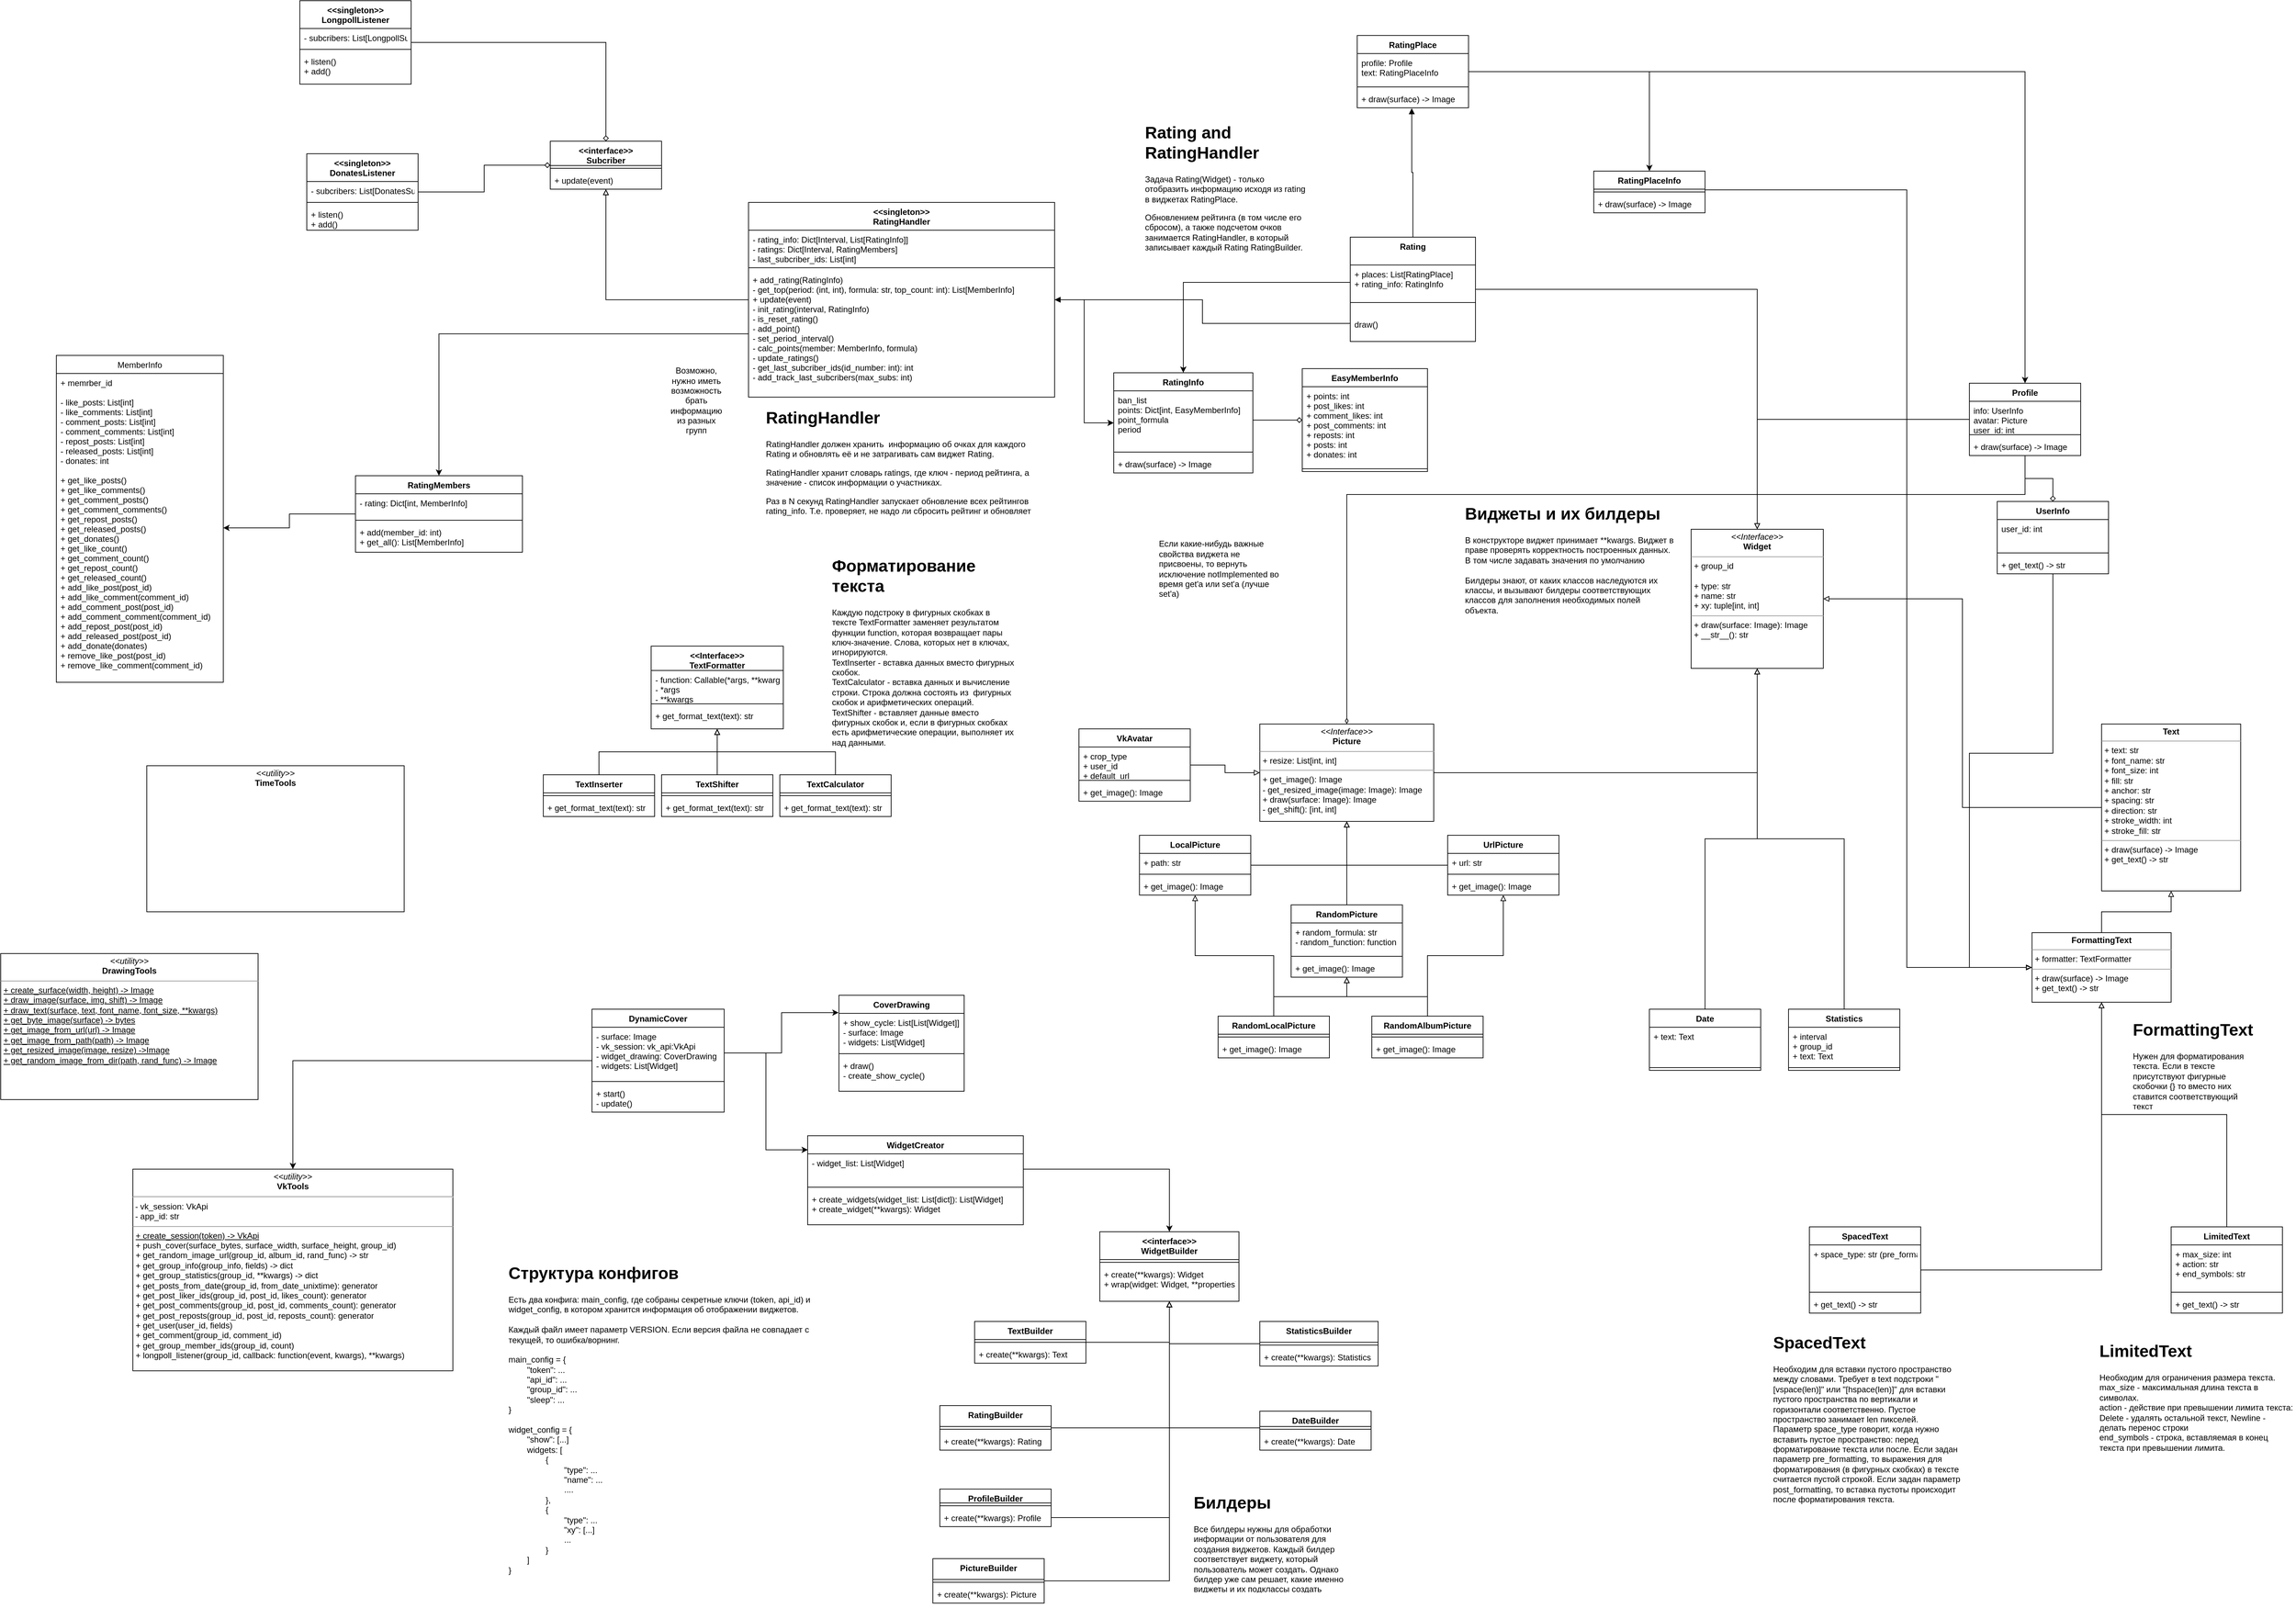 <mxfile version="15.5.4" type="embed"><diagram id="C5RBs43oDa-KdzZeNtuy" name="Page-1"><mxGraphModel dx="2249" dy="1970" grid="1" gridSize="10" guides="1" tooltips="1" connect="1" arrows="1" fold="1" page="1" pageScale="1" pageWidth="827" pageHeight="1169" math="0" shadow="0"><root><mxCell id="WIyWlLk6GJQsqaUBKTNV-0"/><mxCell id="WIyWlLk6GJQsqaUBKTNV-1" parent="WIyWlLk6GJQsqaUBKTNV-0"/><mxCell id="45" style="edgeStyle=orthogonalEdgeStyle;rounded=0;orthogonalLoop=1;jettySize=auto;html=1;endArrow=classic;endFill=1;" parent="WIyWlLk6GJQsqaUBKTNV-1" source="0" target="44" edge="1"><mxGeometry relative="1" as="geometry"/></mxCell><mxCell id="0" value="DynamicCover" style="swimlane;fontStyle=1;align=center;verticalAlign=top;childLayout=stackLayout;horizontal=1;startSize=26;horizontalStack=0;resizeParent=1;resizeParentMax=0;resizeLast=0;collapsible=1;marginBottom=0;" parent="WIyWlLk6GJQsqaUBKTNV-1" vertex="1"><mxGeometry x="40" y="720" width="190" height="148" as="geometry"/></mxCell><mxCell id="1" value="- surface: Image&#10;- vk_session: vk_api:VkApi&#10;- widget_drawing: CoverDrawing&#10;- widgets: List[Widget]" style="text;strokeColor=none;fillColor=none;align=left;verticalAlign=top;spacingLeft=4;spacingRight=4;overflow=hidden;rotatable=0;points=[[0,0.5],[1,0.5]];portConstraint=eastwest;" parent="0" vertex="1"><mxGeometry y="26" width="190" height="74" as="geometry"/></mxCell><mxCell id="2" value="" style="line;strokeWidth=1;fillColor=none;align=left;verticalAlign=middle;spacingTop=-1;spacingLeft=3;spacingRight=3;rotatable=0;labelPosition=right;points=[];portConstraint=eastwest;" parent="0" vertex="1"><mxGeometry y="100" width="190" height="8" as="geometry"/></mxCell><mxCell id="3" value="+ start()&#10;- update()" style="text;strokeColor=none;fillColor=none;align=left;verticalAlign=top;spacingLeft=4;spacingRight=4;overflow=hidden;rotatable=0;points=[[0,0.5],[1,0.5]];portConstraint=eastwest;" parent="0" vertex="1"><mxGeometry y="108" width="190" height="40" as="geometry"/></mxCell><mxCell id="4" value="CoverDrawing" style="swimlane;fontStyle=1;align=center;verticalAlign=top;childLayout=stackLayout;horizontal=1;startSize=26;horizontalStack=0;resizeParent=1;resizeParentMax=0;resizeLast=0;collapsible=1;marginBottom=0;" parent="WIyWlLk6GJQsqaUBKTNV-1" vertex="1"><mxGeometry x="395" y="700" width="180" height="138" as="geometry"/></mxCell><mxCell id="5" value="+ show_cycle: List[List[Widget]]&#10;- surface: Image&#10;- widgets: List[Widget]" style="text;strokeColor=none;fillColor=none;align=left;verticalAlign=top;spacingLeft=4;spacingRight=4;overflow=hidden;rotatable=0;points=[[0,0.5],[1,0.5]];portConstraint=eastwest;" parent="4" vertex="1"><mxGeometry y="26" width="180" height="54" as="geometry"/></mxCell><mxCell id="6" value="" style="line;strokeWidth=1;fillColor=none;align=left;verticalAlign=middle;spacingTop=-1;spacingLeft=3;spacingRight=3;rotatable=0;labelPosition=right;points=[];portConstraint=eastwest;" parent="4" vertex="1"><mxGeometry y="80" width="180" height="8" as="geometry"/></mxCell><mxCell id="7" value="+ draw()&#10;- create_show_cycle()" style="text;strokeColor=none;fillColor=none;align=left;verticalAlign=top;spacingLeft=4;spacingRight=4;overflow=hidden;rotatable=0;points=[[0,0.5],[1,0.5]];portConstraint=eastwest;" parent="4" vertex="1"><mxGeometry y="88" width="180" height="50" as="geometry"/></mxCell><mxCell id="8" style="edgeStyle=orthogonalEdgeStyle;rounded=0;orthogonalLoop=1;jettySize=auto;html=1;entryX=-0.003;entryY=0.181;entryDx=0;entryDy=0;entryPerimeter=0;" parent="WIyWlLk6GJQsqaUBKTNV-1" source="1" target="4" edge="1"><mxGeometry relative="1" as="geometry"/></mxCell><mxCell id="10" value="WidgetCreator" style="swimlane;fontStyle=1;align=center;verticalAlign=top;childLayout=stackLayout;horizontal=1;startSize=26;horizontalStack=0;resizeParent=1;resizeParentMax=0;resizeLast=0;collapsible=1;marginBottom=0;" parent="WIyWlLk6GJQsqaUBKTNV-1" vertex="1"><mxGeometry x="350" y="902" width="310" height="128" as="geometry"/></mxCell><mxCell id="11" value="- widget_list: List[Widget]" style="text;strokeColor=none;fillColor=none;align=left;verticalAlign=top;spacingLeft=4;spacingRight=4;overflow=hidden;rotatable=0;points=[[0,0.5],[1,0.5]];portConstraint=eastwest;" parent="10" vertex="1"><mxGeometry y="26" width="310" height="44" as="geometry"/></mxCell><mxCell id="12" value="" style="line;strokeWidth=1;fillColor=none;align=left;verticalAlign=middle;spacingTop=-1;spacingLeft=3;spacingRight=3;rotatable=0;labelPosition=right;points=[];portConstraint=eastwest;" parent="10" vertex="1"><mxGeometry y="70" width="310" height="8" as="geometry"/></mxCell><mxCell id="13" value="+ create_widgets(widget_list: List[dict]): List[Widget]&#10;+ create_widget(**kwargs): Widget" style="text;strokeColor=none;fillColor=none;align=left;verticalAlign=top;spacingLeft=4;spacingRight=4;overflow=hidden;rotatable=0;points=[[0,0.5],[1,0.5]];portConstraint=eastwest;" parent="10" vertex="1"><mxGeometry y="78" width="310" height="50" as="geometry"/></mxCell><mxCell id="15" style="edgeStyle=orthogonalEdgeStyle;rounded=0;orthogonalLoop=1;jettySize=auto;html=1;entryX=0.001;entryY=0.158;entryDx=0;entryDy=0;entryPerimeter=0;" parent="WIyWlLk6GJQsqaUBKTNV-1" source="1" target="10" edge="1"><mxGeometry relative="1" as="geometry"/></mxCell><mxCell id="16" value="&lt;p style=&quot;margin: 0px ; margin-top: 4px ; text-align: center&quot;&gt;&lt;i&gt;&amp;lt;&amp;lt;Interface&amp;gt;&amp;gt;&lt;/i&gt;&lt;br&gt;&lt;b&gt;Widget&lt;/b&gt;&lt;/p&gt;&lt;hr size=&quot;1&quot;&gt;&lt;p style=&quot;margin: 0px ; margin-left: 4px&quot;&gt;&lt;span&gt;+ group_id&lt;/span&gt;&lt;br&gt;&lt;/p&gt;&lt;p style=&quot;margin: 0px ; margin-left: 4px&quot;&gt;&lt;br&gt;&lt;/p&gt;&lt;p style=&quot;margin: 0px ; margin-left: 4px&quot;&gt;+ type: str&lt;/p&gt;&lt;p style=&quot;margin: 0px ; margin-left: 4px&quot;&gt;+ name: str&lt;/p&gt;&lt;p style=&quot;margin: 0px ; margin-left: 4px&quot;&gt;+ xy: tuple[int, int]&lt;/p&gt;&lt;hr size=&quot;1&quot;&gt;&lt;p style=&quot;margin: 0px ; margin-left: 4px&quot;&gt;+ draw(surface: Image): Image&lt;br&gt;+ __str__(): str&lt;/p&gt;" style="verticalAlign=top;align=left;overflow=fill;fontSize=12;fontFamily=Helvetica;html=1;" parent="WIyWlLk6GJQsqaUBKTNV-1" vertex="1"><mxGeometry x="1620" y="30" width="190" height="200" as="geometry"/></mxCell><mxCell id="18" style="edgeStyle=orthogonalEdgeStyle;rounded=0;orthogonalLoop=1;jettySize=auto;html=1;endArrow=block;endFill=0;" parent="WIyWlLk6GJQsqaUBKTNV-1" source="17" target="16" edge="1"><mxGeometry relative="1" as="geometry"/></mxCell><mxCell id="17" value="&lt;p style=&quot;margin: 0px ; margin-top: 4px ; text-align: center&quot;&gt;&lt;i&gt;&amp;lt;&amp;lt;Interface&amp;gt;&amp;gt;&lt;/i&gt;&lt;br&gt;&lt;b&gt;Picture&lt;/b&gt;&lt;/p&gt;&lt;hr size=&quot;1&quot;&gt;&lt;p style=&quot;margin: 0px ; margin-left: 4px&quot;&gt;+ resize: List[int, int]&lt;br&gt;&lt;/p&gt;&lt;hr size=&quot;1&quot;&gt;&lt;p style=&quot;margin: 0px ; margin-left: 4px&quot;&gt;+ get_image(): Image&lt;/p&gt;&lt;p style=&quot;margin: 0px ; margin-left: 4px&quot;&gt;- get_resized_image(image: Image): Image&lt;/p&gt;&lt;p style=&quot;margin: 0px ; margin-left: 4px&quot;&gt;+ draw(surface: Image): Image&lt;/p&gt;&lt;p style=&quot;margin: 0px ; margin-left: 4px&quot;&gt;- get_shift(): [int, int]&lt;/p&gt;" style="verticalAlign=top;align=left;overflow=fill;fontSize=12;fontFamily=Helvetica;html=1;" parent="WIyWlLk6GJQsqaUBKTNV-1" vertex="1"><mxGeometry x="1000" y="310" width="250" height="140" as="geometry"/></mxCell><mxCell id="27" style="edgeStyle=orthogonalEdgeStyle;rounded=0;orthogonalLoop=1;jettySize=auto;html=1;endArrow=block;endFill=0;" parent="WIyWlLk6GJQsqaUBKTNV-1" source="19" target="17" edge="1"><mxGeometry relative="1" as="geometry"/></mxCell><mxCell id="19" value="LocalPicture" style="swimlane;fontStyle=1;align=center;verticalAlign=top;childLayout=stackLayout;horizontal=1;startSize=26;horizontalStack=0;resizeParent=1;resizeParentMax=0;resizeLast=0;collapsible=1;marginBottom=0;" parent="WIyWlLk6GJQsqaUBKTNV-1" vertex="1"><mxGeometry x="827" y="470" width="160" height="86" as="geometry"/></mxCell><mxCell id="20" value="+ path: str" style="text;strokeColor=none;fillColor=none;align=left;verticalAlign=top;spacingLeft=4;spacingRight=4;overflow=hidden;rotatable=0;points=[[0,0.5],[1,0.5]];portConstraint=eastwest;" parent="19" vertex="1"><mxGeometry y="26" width="160" height="26" as="geometry"/></mxCell><mxCell id="21" value="" style="line;strokeWidth=1;fillColor=none;align=left;verticalAlign=middle;spacingTop=-1;spacingLeft=3;spacingRight=3;rotatable=0;labelPosition=right;points=[];portConstraint=eastwest;" parent="19" vertex="1"><mxGeometry y="52" width="160" height="8" as="geometry"/></mxCell><mxCell id="22" value="+ get_image(): Image" style="text;strokeColor=none;fillColor=none;align=left;verticalAlign=top;spacingLeft=4;spacingRight=4;overflow=hidden;rotatable=0;points=[[0,0.5],[1,0.5]];portConstraint=eastwest;" parent="19" vertex="1"><mxGeometry y="60" width="160" height="26" as="geometry"/></mxCell><mxCell id="28" style="edgeStyle=orthogonalEdgeStyle;rounded=0;orthogonalLoop=1;jettySize=auto;html=1;endArrow=block;endFill=0;" parent="WIyWlLk6GJQsqaUBKTNV-1" source="23" target="17" edge="1"><mxGeometry relative="1" as="geometry"/></mxCell><mxCell id="23" value="UrlPicture" style="swimlane;fontStyle=1;align=center;verticalAlign=top;childLayout=stackLayout;horizontal=1;startSize=26;horizontalStack=0;resizeParent=1;resizeParentMax=0;resizeLast=0;collapsible=1;marginBottom=0;" parent="WIyWlLk6GJQsqaUBKTNV-1" vertex="1"><mxGeometry x="1270" y="470" width="160" height="86" as="geometry"/></mxCell><mxCell id="24" value="+ url: str" style="text;strokeColor=none;fillColor=none;align=left;verticalAlign=top;spacingLeft=4;spacingRight=4;overflow=hidden;rotatable=0;points=[[0,0.5],[1,0.5]];portConstraint=eastwest;" parent="23" vertex="1"><mxGeometry y="26" width="160" height="26" as="geometry"/></mxCell><mxCell id="25" value="" style="line;strokeWidth=1;fillColor=none;align=left;verticalAlign=middle;spacingTop=-1;spacingLeft=3;spacingRight=3;rotatable=0;labelPosition=right;points=[];portConstraint=eastwest;" parent="23" vertex="1"><mxGeometry y="52" width="160" height="8" as="geometry"/></mxCell><mxCell id="26" value="+ get_image(): Image" style="text;strokeColor=none;fillColor=none;align=left;verticalAlign=top;spacingLeft=4;spacingRight=4;overflow=hidden;rotatable=0;points=[[0,0.5],[1,0.5]];portConstraint=eastwest;" parent="23" vertex="1"><mxGeometry y="60" width="160" height="26" as="geometry"/></mxCell><mxCell id="255" style="edgeStyle=orthogonalEdgeStyle;rounded=0;orthogonalLoop=1;jettySize=auto;html=1;endArrow=block;endFill=0;" parent="WIyWlLk6GJQsqaUBKTNV-1" source="29" target="250" edge="1"><mxGeometry relative="1" as="geometry"/></mxCell><mxCell id="256" style="edgeStyle=orthogonalEdgeStyle;rounded=0;orthogonalLoop=1;jettySize=auto;html=1;endArrow=block;endFill=0;" parent="WIyWlLk6GJQsqaUBKTNV-1" source="29" target="19" edge="1"><mxGeometry relative="1" as="geometry"/></mxCell><mxCell id="29" value="RandomLocalPicture" style="swimlane;fontStyle=1;align=center;verticalAlign=top;childLayout=stackLayout;horizontal=1;startSize=26;horizontalStack=0;resizeParent=1;resizeParentMax=0;resizeLast=0;collapsible=1;marginBottom=0;" parent="WIyWlLk6GJQsqaUBKTNV-1" vertex="1"><mxGeometry x="940" y="730" width="160" height="60" as="geometry"/></mxCell><mxCell id="31" value="" style="line;strokeWidth=1;fillColor=none;align=left;verticalAlign=middle;spacingTop=-1;spacingLeft=3;spacingRight=3;rotatable=0;labelPosition=right;points=[];portConstraint=eastwest;" parent="29" vertex="1"><mxGeometry y="26" width="160" height="8" as="geometry"/></mxCell><mxCell id="32" value="+ get_image(): Image" style="text;strokeColor=none;fillColor=none;align=left;verticalAlign=top;spacingLeft=4;spacingRight=4;overflow=hidden;rotatable=0;points=[[0,0.5],[1,0.5]];portConstraint=eastwest;" parent="29" vertex="1"><mxGeometry y="34" width="160" height="26" as="geometry"/></mxCell><mxCell id="257" style="edgeStyle=orthogonalEdgeStyle;rounded=0;orthogonalLoop=1;jettySize=auto;html=1;endArrow=block;endFill=0;" parent="WIyWlLk6GJQsqaUBKTNV-1" source="33" target="23" edge="1"><mxGeometry relative="1" as="geometry"/></mxCell><mxCell id="258" style="edgeStyle=orthogonalEdgeStyle;rounded=0;orthogonalLoop=1;jettySize=auto;html=1;endArrow=block;endFill=0;" parent="WIyWlLk6GJQsqaUBKTNV-1" source="33" target="250" edge="1"><mxGeometry relative="1" as="geometry"/></mxCell><mxCell id="33" value="RandomAlbumPicture" style="swimlane;fontStyle=1;align=center;verticalAlign=top;childLayout=stackLayout;horizontal=1;startSize=26;horizontalStack=0;resizeParent=1;resizeParentMax=0;resizeLast=0;collapsible=1;marginBottom=0;" parent="WIyWlLk6GJQsqaUBKTNV-1" vertex="1"><mxGeometry x="1161" y="730" width="160" height="60" as="geometry"/></mxCell><mxCell id="35" value="" style="line;strokeWidth=1;fillColor=none;align=left;verticalAlign=middle;spacingTop=-1;spacingLeft=3;spacingRight=3;rotatable=0;labelPosition=right;points=[];portConstraint=eastwest;" parent="33" vertex="1"><mxGeometry y="26" width="160" height="8" as="geometry"/></mxCell><mxCell id="36" value="+ get_image(): Image" style="text;strokeColor=none;fillColor=none;align=left;verticalAlign=top;spacingLeft=4;spacingRight=4;overflow=hidden;rotatable=0;points=[[0,0.5],[1,0.5]];portConstraint=eastwest;" parent="33" vertex="1"><mxGeometry y="34" width="160" height="26" as="geometry"/></mxCell><mxCell id="40" value="&lt;p style=&quot;margin: 0px ; margin-top: 4px ; text-align: center&quot;&gt;&lt;i&gt;&amp;lt;&amp;lt;utility&amp;gt;&amp;gt;&lt;/i&gt;&lt;br&gt;&lt;b&gt;DrawingTools&lt;/b&gt;&lt;/p&gt;&lt;hr size=&quot;1&quot;&gt;&lt;p style=&quot;margin: 0px ; margin-left: 4px&quot;&gt;&lt;u&gt;+ create_surface(width, height) -&amp;gt; Image&lt;/u&gt;&lt;/p&gt;&lt;p style=&quot;margin: 0px ; margin-left: 4px&quot;&gt;&lt;u&gt;+ draw_image(surface, img, shift) -&amp;gt; Image&lt;/u&gt;&lt;/p&gt;&lt;p style=&quot;margin: 0px ; margin-left: 4px&quot;&gt;&lt;u&gt;+ draw_text(surface, text, font_name, font_size, **kwargs)&lt;/u&gt;&lt;/p&gt;&lt;p style=&quot;margin: 0px ; margin-left: 4px&quot;&gt;&lt;u&gt;+ get_byte_image(surface) -&amp;gt; bytes&lt;/u&gt;&lt;/p&gt;&lt;p style=&quot;margin: 0px ; margin-left: 4px&quot;&gt;&lt;u&gt;+ get_image_from_url(url) -&amp;gt; Image&lt;/u&gt;&lt;/p&gt;&lt;p style=&quot;margin: 0px ; margin-left: 4px&quot;&gt;&lt;u&gt;+ get_image_from_path(path) -&amp;gt; Image&lt;/u&gt;&lt;/p&gt;&lt;p style=&quot;margin: 0px ; margin-left: 4px&quot;&gt;&lt;u&gt;+ get_resized_image(image, resize) -&amp;gt;Image&lt;/u&gt;&lt;/p&gt;&lt;p style=&quot;margin: 0px ; margin-left: 4px&quot;&gt;&lt;u&gt;+ get_random_image_from_dir(path, rand_func) -&amp;gt; Image&lt;/u&gt;&lt;/p&gt;" style="verticalAlign=top;align=left;overflow=fill;fontSize=12;fontFamily=Helvetica;html=1;" parent="WIyWlLk6GJQsqaUBKTNV-1" vertex="1"><mxGeometry x="-810" y="640" width="370" height="210" as="geometry"/></mxCell><mxCell id="44" value="&lt;p style=&quot;margin: 0px ; margin-top: 4px ; text-align: center&quot;&gt;&lt;i&gt;&amp;lt;&amp;lt;utility&amp;gt;&amp;gt;&lt;/i&gt;&lt;br&gt;&lt;b&gt;VkTools&lt;/b&gt;&lt;/p&gt;&lt;hr&gt;&amp;nbsp;- vk_session: VkApi&lt;br&gt;&amp;nbsp;- app_id: str&lt;br&gt;&lt;hr size=&quot;1&quot;&gt;&lt;p style=&quot;margin: 0px ; margin-left: 4px&quot;&gt;&lt;u&gt;+ create_session(token) -&amp;gt; VkApi&lt;/u&gt;&lt;/p&gt;&lt;p style=&quot;margin: 0px ; margin-left: 4px&quot;&gt;+ push_cover(surface_bytes, surface_width, surface_height, group_id)&lt;/p&gt;&lt;p style=&quot;margin: 0px ; margin-left: 4px&quot;&gt;+ get_random_image_url(group_id, album_id, rand_func) -&amp;gt; str&lt;/p&gt;&lt;p style=&quot;margin: 0px ; margin-left: 4px&quot;&gt;+ get_group_info(group_info, fields) -&amp;gt; dict&lt;/p&gt;&lt;p style=&quot;margin: 0px ; margin-left: 4px&quot;&gt;+ get_group_statistics(group_id, **kwargs) -&amp;gt; dict&lt;/p&gt;&lt;p style=&quot;margin: 0px ; margin-left: 4px&quot;&gt;+ get_posts_from_date(group_id, from_date_unixtime): generator&lt;/p&gt;&lt;p style=&quot;margin: 0px ; margin-left: 4px&quot;&gt;+ get_post_liker_ids(group_id, post_id, likes_count): generator&lt;/p&gt;&lt;p style=&quot;margin: 0px ; margin-left: 4px&quot;&gt;+ get_post_comments(group_id, post_id, comments_count): generator&lt;/p&gt;&lt;p style=&quot;margin: 0px ; margin-left: 4px&quot;&gt;+ get_post_reposts(group_id, post_id, reposts_count): generator&lt;/p&gt;&lt;p style=&quot;margin: 0px ; margin-left: 4px&quot;&gt;+ get_user(user_id, fields)&lt;/p&gt;&lt;p style=&quot;margin: 0px ; margin-left: 4px&quot;&gt;+ get_comment(group_id, comment_id)&lt;/p&gt;&lt;p style=&quot;margin: 0px ; margin-left: 4px&quot;&gt;+ get_group_member_ids(group_id, count)&lt;/p&gt;&lt;p style=&quot;margin: 0px ; margin-left: 4px&quot;&gt;+ longpoll_listener(group_id, callback: function(event, kwargs), **kwargs)&lt;/p&gt;" style="verticalAlign=top;align=left;overflow=fill;fontSize=12;fontFamily=Helvetica;html=1;" parent="WIyWlLk6GJQsqaUBKTNV-1" vertex="1"><mxGeometry x="-620" y="950" width="460" height="290" as="geometry"/></mxCell><mxCell id="155" style="edgeStyle=orthogonalEdgeStyle;rounded=0;orthogonalLoop=1;jettySize=auto;html=1;entryX=1;entryY=0.5;entryDx=0;entryDy=0;endArrow=block;endFill=0;" parent="WIyWlLk6GJQsqaUBKTNV-1" source="46" target="16" edge="1"><mxGeometry relative="1" as="geometry"/></mxCell><mxCell id="46" value="&lt;p style=&quot;margin: 0px ; margin-top: 4px ; text-align: center&quot;&gt;&lt;b&gt;Text&lt;/b&gt;&lt;/p&gt;&lt;hr size=&quot;1&quot;&gt;&lt;p style=&quot;margin: 0px ; margin-left: 4px&quot;&gt;+ text: str&lt;br&gt;&lt;/p&gt;&lt;p style=&quot;margin: 0px ; margin-left: 4px&quot;&gt;+ font_name: str&lt;/p&gt;&lt;p style=&quot;margin: 0px ; margin-left: 4px&quot;&gt;+ font_size: int&lt;/p&gt;&lt;p style=&quot;margin: 0px ; margin-left: 4px&quot;&gt;+ fill: str&lt;/p&gt;&lt;p style=&quot;margin: 0px ; margin-left: 4px&quot;&gt;+ anchor: str&lt;/p&gt;&lt;p style=&quot;margin: 0px ; margin-left: 4px&quot;&gt;+ spacing: str&lt;/p&gt;&lt;p style=&quot;margin: 0px ; margin-left: 4px&quot;&gt;+ direction: str&lt;/p&gt;&lt;p style=&quot;margin: 0px ; margin-left: 4px&quot;&gt;+ stroke_width: int&lt;/p&gt;&lt;p style=&quot;margin: 0px ; margin-left: 4px&quot;&gt;+ stroke_fill: str&lt;/p&gt;&lt;hr size=&quot;1&quot;&gt;&lt;p style=&quot;margin: 0px ; margin-left: 4px&quot;&gt;+ draw(surface) -&amp;gt; Image&lt;br&gt;&lt;/p&gt;&lt;p style=&quot;margin: 0px ; margin-left: 4px&quot;&gt;+ get_text() -&amp;gt; str&lt;/p&gt;" style="verticalAlign=top;align=left;overflow=fill;fontSize=12;fontFamily=Helvetica;html=1;" parent="WIyWlLk6GJQsqaUBKTNV-1" vertex="1"><mxGeometry x="2210" y="310" width="200" height="240" as="geometry"/></mxCell><mxCell id="277" style="edgeStyle=orthogonalEdgeStyle;rounded=0;orthogonalLoop=1;jettySize=auto;html=1;endArrow=block;endFill=0;" parent="WIyWlLk6GJQsqaUBKTNV-1" source="49" target="275" edge="1"><mxGeometry relative="1" as="geometry"/></mxCell><mxCell id="49" value="LimitedText" style="swimlane;fontStyle=1;align=center;verticalAlign=top;childLayout=stackLayout;horizontal=1;startSize=26;horizontalStack=0;resizeParent=1;resizeParentMax=0;resizeLast=0;collapsible=1;marginBottom=0;" parent="WIyWlLk6GJQsqaUBKTNV-1" vertex="1"><mxGeometry x="2310" y="1033" width="160" height="124" as="geometry"/></mxCell><mxCell id="50" value="+ max_size: int&#10;+ action: str&#10;+ end_symbols: str" style="text;strokeColor=none;fillColor=none;align=left;verticalAlign=top;spacingLeft=4;spacingRight=4;overflow=hidden;rotatable=0;points=[[0,0.5],[1,0.5]];portConstraint=eastwest;" parent="49" vertex="1"><mxGeometry y="26" width="160" height="64" as="geometry"/></mxCell><mxCell id="51" value="" style="line;strokeWidth=1;fillColor=none;align=left;verticalAlign=middle;spacingTop=-1;spacingLeft=3;spacingRight=3;rotatable=0;labelPosition=right;points=[];portConstraint=eastwest;" parent="49" vertex="1"><mxGeometry y="90" width="160" height="8" as="geometry"/></mxCell><mxCell id="52" value="+ get_text() -&gt; str" style="text;strokeColor=none;fillColor=none;align=left;verticalAlign=top;spacingLeft=4;spacingRight=4;overflow=hidden;rotatable=0;points=[[0,0.5],[1,0.5]];portConstraint=eastwest;" parent="49" vertex="1"><mxGeometry y="98" width="160" height="26" as="geometry"/></mxCell><mxCell id="286" style="edgeStyle=orthogonalEdgeStyle;rounded=0;orthogonalLoop=1;jettySize=auto;html=1;endArrow=block;endFill=0;" parent="WIyWlLk6GJQsqaUBKTNV-1" source="60" target="16" edge="1"><mxGeometry relative="1" as="geometry"/></mxCell><mxCell id="60" value="Statistics" style="swimlane;fontStyle=1;align=center;verticalAlign=top;childLayout=stackLayout;horizontal=1;startSize=26;horizontalStack=0;resizeParent=1;resizeParentMax=0;resizeLast=0;collapsible=1;marginBottom=0;" parent="WIyWlLk6GJQsqaUBKTNV-1" vertex="1"><mxGeometry x="1760" y="720" width="160" height="88" as="geometry"/></mxCell><mxCell id="61" value="+ interval&#10;+ group_id&#10;+ text: Text" style="text;strokeColor=none;fillColor=none;align=left;verticalAlign=top;spacingLeft=4;spacingRight=4;overflow=hidden;rotatable=0;points=[[0,0.5],[1,0.5]];portConstraint=eastwest;" parent="60" vertex="1"><mxGeometry y="26" width="160" height="54" as="geometry"/></mxCell><mxCell id="62" value="" style="line;strokeWidth=1;fillColor=none;align=left;verticalAlign=middle;spacingTop=-1;spacingLeft=3;spacingRight=3;rotatable=0;labelPosition=right;points=[];portConstraint=eastwest;" parent="60" vertex="1"><mxGeometry y="80" width="160" height="8" as="geometry"/></mxCell><mxCell id="74" style="edgeStyle=orthogonalEdgeStyle;rounded=0;orthogonalLoop=1;jettySize=auto;html=1;endArrow=block;endFill=0;" parent="WIyWlLk6GJQsqaUBKTNV-1" source="70" target="16" edge="1"><mxGeometry relative="1" as="geometry"/></mxCell><mxCell id="300" style="edgeStyle=orthogonalEdgeStyle;rounded=0;orthogonalLoop=1;jettySize=auto;html=1;endArrow=diamond;endFill=0;" parent="WIyWlLk6GJQsqaUBKTNV-1" source="70" target="295" edge="1"><mxGeometry relative="1" as="geometry"/></mxCell><mxCell id="70" value="Profile" style="swimlane;fontStyle=1;align=center;verticalAlign=top;childLayout=stackLayout;horizontal=1;startSize=26;horizontalStack=0;resizeParent=1;resizeParentMax=0;resizeLast=0;collapsible=1;marginBottom=0;" parent="WIyWlLk6GJQsqaUBKTNV-1" vertex="1"><mxGeometry x="2020" y="-180" width="160" height="104" as="geometry"/></mxCell><mxCell id="71" value="info: UserInfo&#10;avatar: Picture&#10;user_id: int" style="text;strokeColor=none;fillColor=none;align=left;verticalAlign=top;spacingLeft=4;spacingRight=4;overflow=hidden;rotatable=0;points=[[0,0.5],[1,0.5]];portConstraint=eastwest;" parent="70" vertex="1"><mxGeometry y="26" width="160" height="44" as="geometry"/></mxCell><mxCell id="72" value="" style="line;strokeWidth=1;fillColor=none;align=left;verticalAlign=middle;spacingTop=-1;spacingLeft=3;spacingRight=3;rotatable=0;labelPosition=right;points=[];portConstraint=eastwest;" parent="70" vertex="1"><mxGeometry y="70" width="160" height="8" as="geometry"/></mxCell><mxCell id="73" value="+ draw(surface) -&gt; Image" style="text;strokeColor=none;fillColor=none;align=left;verticalAlign=top;spacingLeft=4;spacingRight=4;overflow=hidden;rotatable=0;points=[[0,0.5],[1,0.5]];portConstraint=eastwest;" parent="70" vertex="1"><mxGeometry y="78" width="160" height="26" as="geometry"/></mxCell><mxCell id="76" style="edgeStyle=orthogonalEdgeStyle;rounded=0;orthogonalLoop=1;jettySize=auto;html=1;endArrow=diamondThin;endFill=0;" parent="WIyWlLk6GJQsqaUBKTNV-1" source="73" target="17" edge="1"><mxGeometry relative="1" as="geometry"><Array as="points"><mxPoint x="2100" y="-20"/><mxPoint x="1125" y="-20"/></Array></mxGeometry></mxCell><mxCell id="85" style="edgeStyle=orthogonalEdgeStyle;rounded=0;orthogonalLoop=1;jettySize=auto;html=1;endArrow=block;endFill=0;" parent="WIyWlLk6GJQsqaUBKTNV-1" source="81" target="16" edge="1"><mxGeometry relative="1" as="geometry"/></mxCell><mxCell id="208" style="edgeStyle=orthogonalEdgeStyle;rounded=0;orthogonalLoop=1;jettySize=auto;html=1;endArrow=block;endFill=1;entryX=0.49;entryY=1.026;entryDx=0;entryDy=0;entryPerimeter=0;" parent="WIyWlLk6GJQsqaUBKTNV-1" source="81" target="103" edge="1"><mxGeometry relative="1" as="geometry"/></mxCell><mxCell id="81" value="Rating" style="swimlane;fontStyle=1;align=center;verticalAlign=top;childLayout=stackLayout;horizontal=1;startSize=40;horizontalStack=0;resizeParent=1;resizeParentMax=0;resizeLast=0;collapsible=1;marginBottom=0;" parent="WIyWlLk6GJQsqaUBKTNV-1" vertex="1"><mxGeometry x="1130" y="-390" width="180" height="150" as="geometry"/></mxCell><mxCell id="82" value="+ places: List[RatingPlace]&#10;+ rating_info: RatingInfo&#10;" style="text;strokeColor=none;fillColor=none;align=left;verticalAlign=top;spacingLeft=4;spacingRight=4;overflow=hidden;rotatable=0;points=[[0,0.5],[1,0.5]];portConstraint=eastwest;" parent="81" vertex="1"><mxGeometry y="40" width="180" height="50" as="geometry"/></mxCell><mxCell id="83" value="" style="line;strokeWidth=1;fillColor=none;align=left;verticalAlign=middle;spacingTop=-1;spacingLeft=3;spacingRight=3;rotatable=0;labelPosition=right;points=[];portConstraint=eastwest;" parent="81" vertex="1"><mxGeometry y="90" width="180" height="8" as="geometry"/></mxCell><mxCell id="84" value="&#10;draw()" style="text;strokeColor=none;fillColor=none;align=left;verticalAlign=top;spacingLeft=4;spacingRight=4;overflow=hidden;rotatable=0;points=[[0,0.5],[1,0.5]];portConstraint=eastwest;" parent="81" vertex="1"><mxGeometry y="98" width="180" height="52" as="geometry"/></mxCell><mxCell id="246" style="edgeStyle=orthogonalEdgeStyle;rounded=0;orthogonalLoop=1;jettySize=auto;html=1;endArrow=diamond;endFill=0;" parent="WIyWlLk6GJQsqaUBKTNV-1" source="90" target="198" edge="1"><mxGeometry relative="1" as="geometry"/></mxCell><mxCell id="90" value="&lt;&lt;singleton&gt;&gt;&#10;LongpollListener" style="swimlane;fontStyle=1;align=center;verticalAlign=top;childLayout=stackLayout;horizontal=1;startSize=40;horizontalStack=0;resizeParent=1;resizeParentMax=0;resizeLast=0;collapsible=1;marginBottom=0;rounded=0;shadow=0;glass=0;sketch=0;" parent="WIyWlLk6GJQsqaUBKTNV-1" vertex="1"><mxGeometry x="-380" y="-730" width="160" height="120" as="geometry"/></mxCell><mxCell id="91" value="- subcribers: List[LongpollSubcriber]" style="text;strokeColor=none;fillColor=none;align=left;verticalAlign=top;spacingLeft=4;spacingRight=4;overflow=hidden;rotatable=0;points=[[0,0.5],[1,0.5]];portConstraint=eastwest;rounded=0;shadow=0;glass=0;sketch=0;" parent="90" vertex="1"><mxGeometry y="40" width="160" height="26" as="geometry"/></mxCell><mxCell id="92" value="" style="line;strokeWidth=1;fillColor=none;align=left;verticalAlign=middle;spacingTop=-1;spacingLeft=3;spacingRight=3;rotatable=0;labelPosition=right;points=[];portConstraint=eastwest;rounded=0;shadow=0;glass=0;sketch=0;" parent="90" vertex="1"><mxGeometry y="66" width="160" height="8" as="geometry"/></mxCell><mxCell id="93" value="+ listen()&#10;+ add()" style="text;strokeColor=none;fillColor=none;align=left;verticalAlign=top;spacingLeft=4;spacingRight=4;overflow=hidden;rotatable=0;points=[[0,0.5],[1,0.5]];portConstraint=eastwest;rounded=0;shadow=0;glass=0;sketch=0;" parent="90" vertex="1"><mxGeometry y="74" width="160" height="46" as="geometry"/></mxCell><mxCell id="96" value="MemberInfo" style="swimlane;fontStyle=0;childLayout=stackLayout;horizontal=1;startSize=26;fillColor=none;horizontalStack=0;resizeParent=1;resizeParentMax=0;resizeLast=0;collapsible=1;marginBottom=0;rounded=0;shadow=0;glass=0;sketch=0;" parent="WIyWlLk6GJQsqaUBKTNV-1" vertex="1"><mxGeometry x="-730" y="-220" width="240" height="470" as="geometry"/></mxCell><mxCell id="97" value="+ memrber_id&#10;&#10;- like_posts: List[int]&#10;- like_comments: List[int]&#10;- comment_posts: List[int]&#10;- comment_comments: List[int]&#10;- repost_posts: List[int]&#10;- released_posts: List[int]&#10;- donates: int&#10;&#10;+ get_like_posts()&#10;+ get_like_comments()&#10;+ get_comment_posts()&#10;+ get_comment_comments()&#10;+ get_repost_posts()&#10;+ get_released_posts()&#10;+ get_donates()&#10;+ get_like_count()&#10;+ get_comment_count()&#10;+ get_repost_count()&#10;+ get_released_count()&#10;+ add_like_post(post_id)&#10;+ add_like_comment(comment_id)&#10;+ add_comment_post(post_id)&#10;+ add_comment_comment(comment_id)&#10;+ add_repost_post(post_id)&#10;+ add_released_post(post_id)&#10;+ add_donate(donates)&#10;+ remove_like_post(post_id)&#10;+ remove_like_comment(comment_id)" style="text;strokeColor=none;fillColor=none;align=left;verticalAlign=top;spacingLeft=4;spacingRight=4;overflow=hidden;rotatable=0;points=[[0,0.5],[1,0.5]];portConstraint=eastwest;rounded=0;shadow=0;glass=0;sketch=0;" parent="96" vertex="1"><mxGeometry y="26" width="240" height="444" as="geometry"/></mxCell><mxCell id="104" style="edgeStyle=orthogonalEdgeStyle;rounded=0;orthogonalLoop=1;jettySize=auto;html=1;endArrow=classic;endFill=1;" parent="WIyWlLk6GJQsqaUBKTNV-1" source="100" target="70" edge="1"><mxGeometry relative="1" as="geometry"><mxPoint x="2083" y="-180" as="targetPoint"/></mxGeometry></mxCell><mxCell id="307" style="edgeStyle=orthogonalEdgeStyle;rounded=0;orthogonalLoop=1;jettySize=auto;html=1;endArrow=classic;endFill=1;" parent="WIyWlLk6GJQsqaUBKTNV-1" source="100" target="301" edge="1"><mxGeometry relative="1" as="geometry"/></mxCell><mxCell id="100" value="RatingPlace" style="swimlane;fontStyle=1;align=center;verticalAlign=top;childLayout=stackLayout;horizontal=1;startSize=26;horizontalStack=0;resizeParent=1;resizeParentMax=0;resizeLast=0;collapsible=1;marginBottom=0;rounded=0;shadow=0;glass=0;sketch=0;" parent="WIyWlLk6GJQsqaUBKTNV-1" vertex="1"><mxGeometry x="1140" y="-680" width="160" height="104" as="geometry"/></mxCell><mxCell id="101" value="profile: Profile&#10;text: RatingPlaceInfo" style="text;strokeColor=none;fillColor=none;align=left;verticalAlign=top;spacingLeft=4;spacingRight=4;overflow=hidden;rotatable=0;points=[[0,0.5],[1,0.5]];portConstraint=eastwest;rounded=0;shadow=0;glass=0;sketch=0;" parent="100" vertex="1"><mxGeometry y="26" width="160" height="44" as="geometry"/></mxCell><mxCell id="102" value="" style="line;strokeWidth=1;fillColor=none;align=left;verticalAlign=middle;spacingTop=-1;spacingLeft=3;spacingRight=3;rotatable=0;labelPosition=right;points=[];portConstraint=eastwest;rounded=0;shadow=0;glass=0;sketch=0;" parent="100" vertex="1"><mxGeometry y="70" width="160" height="8" as="geometry"/></mxCell><mxCell id="103" value="+ draw(surface) -&gt; Image" style="text;strokeColor=none;fillColor=none;align=left;verticalAlign=top;spacingLeft=4;spacingRight=4;overflow=hidden;rotatable=0;points=[[0,0.5],[1,0.5]];portConstraint=eastwest;rounded=0;shadow=0;glass=0;sketch=0;" parent="100" vertex="1"><mxGeometry y="78" width="160" height="26" as="geometry"/></mxCell><mxCell id="113" value="&lt;&lt;interface&gt;&gt;&#10;WidgetBuilder" style="swimlane;fontStyle=1;align=center;verticalAlign=top;childLayout=stackLayout;horizontal=1;startSize=40;horizontalStack=0;resizeParent=1;resizeParentMax=0;resizeLast=0;collapsible=1;marginBottom=0;rounded=0;shadow=0;glass=0;sketch=0;" parent="WIyWlLk6GJQsqaUBKTNV-1" vertex="1"><mxGeometry x="770" y="1040" width="200" height="100" as="geometry"/></mxCell><mxCell id="115" value="" style="line;strokeWidth=1;fillColor=none;align=left;verticalAlign=middle;spacingTop=-1;spacingLeft=3;spacingRight=3;rotatable=0;labelPosition=right;points=[];portConstraint=eastwest;rounded=0;shadow=0;glass=0;sketch=0;" parent="113" vertex="1"><mxGeometry y="40" width="200" height="8" as="geometry"/></mxCell><mxCell id="116" value="+ create(**kwargs): Widget&#10;+ wrap(widget: Widget, **properties) " style="text;strokeColor=none;fillColor=none;align=left;verticalAlign=top;spacingLeft=4;spacingRight=4;overflow=hidden;rotatable=0;points=[[0,0.5],[1,0.5]];portConstraint=eastwest;rounded=0;shadow=0;glass=0;sketch=0;" parent="113" vertex="1"><mxGeometry y="48" width="200" height="52" as="geometry"/></mxCell><mxCell id="141" style="edgeStyle=orthogonalEdgeStyle;rounded=0;orthogonalLoop=1;jettySize=auto;html=1;endArrow=block;endFill=0;" parent="WIyWlLk6GJQsqaUBKTNV-1" source="117" target="113" edge="1"><mxGeometry relative="1" as="geometry"/></mxCell><mxCell id="117" value="PictureBuilder" style="swimlane;fontStyle=1;align=center;verticalAlign=top;childLayout=stackLayout;horizontal=1;startSize=30;horizontalStack=0;resizeParent=1;resizeParentMax=0;resizeLast=0;collapsible=1;marginBottom=0;rounded=0;shadow=0;glass=0;sketch=0;" parent="WIyWlLk6GJQsqaUBKTNV-1" vertex="1"><mxGeometry x="530" y="1510" width="160" height="64" as="geometry"/></mxCell><mxCell id="118" value="" style="line;strokeWidth=1;fillColor=none;align=left;verticalAlign=middle;spacingTop=-1;spacingLeft=3;spacingRight=3;rotatable=0;labelPosition=right;points=[];portConstraint=eastwest;rounded=0;shadow=0;glass=0;sketch=0;" parent="117" vertex="1"><mxGeometry y="30" width="160" height="8" as="geometry"/></mxCell><mxCell id="119" value="+ create(**kwargs): Picture" style="text;strokeColor=none;fillColor=none;align=left;verticalAlign=top;spacingLeft=4;spacingRight=4;overflow=hidden;rotatable=0;points=[[0,0.5],[1,0.5]];portConstraint=eastwest;rounded=0;shadow=0;glass=0;sketch=0;" parent="117" vertex="1"><mxGeometry y="38" width="160" height="26" as="geometry"/></mxCell><mxCell id="291" style="edgeStyle=orthogonalEdgeStyle;rounded=0;orthogonalLoop=1;jettySize=auto;html=1;endArrow=block;endFill=0;" parent="WIyWlLk6GJQsqaUBKTNV-1" source="129" target="116" edge="1"><mxGeometry relative="1" as="geometry"><Array as="points"><mxPoint x="870" y="1322"/></Array></mxGeometry></mxCell><mxCell id="129" value="DateBuilder" style="swimlane;fontStyle=1;align=center;verticalAlign=top;childLayout=stackLayout;horizontal=1;startSize=22;horizontalStack=0;resizeParent=1;resizeParentMax=0;resizeLast=0;collapsible=1;marginBottom=0;rounded=0;shadow=0;glass=0;sketch=0;" parent="WIyWlLk6GJQsqaUBKTNV-1" vertex="1"><mxGeometry x="1000" y="1298" width="160" height="56" as="geometry"/></mxCell><mxCell id="130" value="" style="line;strokeWidth=1;fillColor=none;align=left;verticalAlign=middle;spacingTop=-1;spacingLeft=3;spacingRight=3;rotatable=0;labelPosition=right;points=[];portConstraint=eastwest;rounded=0;shadow=0;glass=0;sketch=0;" parent="129" vertex="1"><mxGeometry y="22" width="160" height="8" as="geometry"/></mxCell><mxCell id="131" value="+ create(**kwargs): Date" style="text;strokeColor=none;fillColor=none;align=left;verticalAlign=top;spacingLeft=4;spacingRight=4;overflow=hidden;rotatable=0;points=[[0,0.5],[1,0.5]];portConstraint=eastwest;rounded=0;shadow=0;glass=0;sketch=0;" parent="129" vertex="1"><mxGeometry y="30" width="160" height="26" as="geometry"/></mxCell><mxCell id="132" value="ProfileBuilder" style="swimlane;fontStyle=1;align=center;verticalAlign=top;childLayout=stackLayout;horizontal=1;startSize=20;horizontalStack=0;resizeParent=1;resizeParentMax=0;resizeLast=0;collapsible=1;marginBottom=0;rounded=0;shadow=0;glass=0;sketch=0;" parent="WIyWlLk6GJQsqaUBKTNV-1" vertex="1"><mxGeometry x="540" y="1410" width="160" height="54" as="geometry"/></mxCell><mxCell id="133" value="" style="line;strokeWidth=1;fillColor=none;align=left;verticalAlign=middle;spacingTop=-1;spacingLeft=3;spacingRight=3;rotatable=0;labelPosition=right;points=[];portConstraint=eastwest;rounded=0;shadow=0;glass=0;sketch=0;" parent="132" vertex="1"><mxGeometry y="20" width="160" height="8" as="geometry"/></mxCell><mxCell id="134" value="+ create(**kwargs): Profile" style="text;strokeColor=none;fillColor=none;align=left;verticalAlign=top;spacingLeft=4;spacingRight=4;overflow=hidden;rotatable=0;points=[[0,0.5],[1,0.5]];portConstraint=eastwest;rounded=0;shadow=0;glass=0;sketch=0;" parent="132" vertex="1"><mxGeometry y="28" width="160" height="26" as="geometry"/></mxCell><mxCell id="138" style="edgeStyle=orthogonalEdgeStyle;rounded=0;orthogonalLoop=1;jettySize=auto;html=1;endArrow=block;endFill=0;" parent="WIyWlLk6GJQsqaUBKTNV-1" source="135" target="113" edge="1"><mxGeometry relative="1" as="geometry"/></mxCell><mxCell id="135" value="RatingBuilder" style="swimlane;fontStyle=1;align=center;verticalAlign=top;childLayout=stackLayout;horizontal=1;startSize=30;horizontalStack=0;resizeParent=1;resizeParentMax=0;resizeLast=0;collapsible=1;marginBottom=0;rounded=0;shadow=0;glass=0;sketch=0;" parent="WIyWlLk6GJQsqaUBKTNV-1" vertex="1"><mxGeometry x="540" y="1290" width="160" height="64" as="geometry"/></mxCell><mxCell id="136" value="" style="line;strokeWidth=1;fillColor=none;align=left;verticalAlign=middle;spacingTop=-1;spacingLeft=3;spacingRight=3;rotatable=0;labelPosition=right;points=[];portConstraint=eastwest;rounded=0;shadow=0;glass=0;sketch=0;" parent="135" vertex="1"><mxGeometry y="30" width="160" height="8" as="geometry"/></mxCell><mxCell id="137" value="+ create(**kwargs): Rating" style="text;strokeColor=none;fillColor=none;align=left;verticalAlign=top;spacingLeft=4;spacingRight=4;overflow=hidden;rotatable=0;points=[[0,0.5],[1,0.5]];portConstraint=eastwest;rounded=0;shadow=0;glass=0;sketch=0;" parent="135" vertex="1"><mxGeometry y="38" width="160" height="26" as="geometry"/></mxCell><mxCell id="292" style="edgeStyle=orthogonalEdgeStyle;rounded=0;orthogonalLoop=1;jettySize=auto;html=1;endArrow=block;endFill=0;" parent="WIyWlLk6GJQsqaUBKTNV-1" source="126" target="113" edge="1"><mxGeometry relative="1" as="geometry"/></mxCell><mxCell id="126" value="StatisticsBuilder" style="swimlane;fontStyle=1;align=center;verticalAlign=top;childLayout=stackLayout;horizontal=1;startSize=30;horizontalStack=0;resizeParent=1;resizeParentMax=0;resizeLast=0;collapsible=1;marginBottom=0;rounded=0;shadow=0;glass=0;sketch=0;" parent="WIyWlLk6GJQsqaUBKTNV-1" vertex="1"><mxGeometry x="1000" y="1169" width="170" height="64" as="geometry"/></mxCell><mxCell id="127" value="" style="line;strokeWidth=1;fillColor=none;align=left;verticalAlign=middle;spacingTop=-1;spacingLeft=3;spacingRight=3;rotatable=0;labelPosition=right;points=[];portConstraint=eastwest;rounded=0;shadow=0;glass=0;sketch=0;" parent="126" vertex="1"><mxGeometry y="30" width="170" height="8" as="geometry"/></mxCell><mxCell id="128" value="+ create(**kwargs): Statistics" style="text;strokeColor=none;fillColor=none;align=left;verticalAlign=top;spacingLeft=4;spacingRight=4;overflow=hidden;rotatable=0;points=[[0,0.5],[1,0.5]];portConstraint=eastwest;rounded=0;shadow=0;glass=0;sketch=0;" parent="126" vertex="1"><mxGeometry y="38" width="170" height="26" as="geometry"/></mxCell><mxCell id="146" style="edgeStyle=orthogonalEdgeStyle;rounded=0;orthogonalLoop=1;jettySize=auto;html=1;endArrow=block;endFill=0;" parent="WIyWlLk6GJQsqaUBKTNV-1" source="134" target="113" edge="1"><mxGeometry relative="1" as="geometry"/></mxCell><mxCell id="160" style="edgeStyle=orthogonalEdgeStyle;rounded=0;orthogonalLoop=1;jettySize=auto;html=1;endArrow=block;endFill=0;" parent="WIyWlLk6GJQsqaUBKTNV-1" source="156" target="113" edge="1"><mxGeometry relative="1" as="geometry"/></mxCell><mxCell id="156" value="TextBuilder" style="swimlane;fontStyle=1;align=center;verticalAlign=top;childLayout=stackLayout;horizontal=1;startSize=26;horizontalStack=0;resizeParent=1;resizeParentMax=0;resizeLast=0;collapsible=1;marginBottom=0;rounded=0;shadow=0;glass=0;sketch=0;" parent="WIyWlLk6GJQsqaUBKTNV-1" vertex="1"><mxGeometry x="590" y="1169" width="160" height="60" as="geometry"/></mxCell><mxCell id="158" value="" style="line;strokeWidth=1;fillColor=none;align=left;verticalAlign=middle;spacingTop=-1;spacingLeft=3;spacingRight=3;rotatable=0;labelPosition=right;points=[];portConstraint=eastwest;rounded=0;shadow=0;glass=0;sketch=0;" parent="156" vertex="1"><mxGeometry y="26" width="160" height="8" as="geometry"/></mxCell><mxCell id="159" value="+ create(**kwargs): Text" style="text;strokeColor=none;fillColor=none;align=left;verticalAlign=top;spacingLeft=4;spacingRight=4;overflow=hidden;rotatable=0;points=[[0,0.5],[1,0.5]];portConstraint=eastwest;rounded=0;shadow=0;glass=0;sketch=0;" parent="156" vertex="1"><mxGeometry y="34" width="160" height="26" as="geometry"/></mxCell><mxCell id="165" style="edgeStyle=orthogonalEdgeStyle;rounded=0;orthogonalLoop=1;jettySize=auto;html=1;endArrow=classic;endFill=1;" parent="WIyWlLk6GJQsqaUBKTNV-1" source="11" target="113" edge="1"><mxGeometry relative="1" as="geometry"/></mxCell><mxCell id="245" style="edgeStyle=orthogonalEdgeStyle;rounded=0;orthogonalLoop=1;jettySize=auto;html=1;endArrow=diamond;endFill=0;" parent="WIyWlLk6GJQsqaUBKTNV-1" source="167" target="198" edge="1"><mxGeometry relative="1" as="geometry"/></mxCell><mxCell id="167" value="&lt;&lt;singleton&gt;&gt;&#10;DonatesListener" style="swimlane;fontStyle=1;align=center;verticalAlign=top;childLayout=stackLayout;horizontal=1;startSize=40;horizontalStack=0;resizeParent=1;resizeParentMax=0;resizeLast=0;collapsible=1;marginBottom=0;" parent="WIyWlLk6GJQsqaUBKTNV-1" vertex="1"><mxGeometry x="-370" y="-510" width="160" height="110" as="geometry"/></mxCell><mxCell id="168" value="- subcribers: List[DonatesSubcriber]" style="text;strokeColor=none;fillColor=none;align=left;verticalAlign=top;spacingLeft=4;spacingRight=4;overflow=hidden;rotatable=0;points=[[0,0.5],[1,0.5]];portConstraint=eastwest;" parent="167" vertex="1"><mxGeometry y="40" width="160" height="26" as="geometry"/></mxCell><mxCell id="169" value="" style="line;strokeWidth=1;fillColor=none;align=left;verticalAlign=middle;spacingTop=-1;spacingLeft=3;spacingRight=3;rotatable=0;labelPosition=right;points=[];portConstraint=eastwest;" parent="167" vertex="1"><mxGeometry y="66" width="160" height="8" as="geometry"/></mxCell><mxCell id="170" value="+ listen()&#10;+ add()" style="text;strokeColor=none;fillColor=none;align=left;verticalAlign=top;spacingLeft=4;spacingRight=4;overflow=hidden;rotatable=0;points=[[0,0.5],[1,0.5]];portConstraint=eastwest;" parent="167" vertex="1"><mxGeometry y="74" width="160" height="36" as="geometry"/></mxCell><mxCell id="176" style="edgeStyle=orthogonalEdgeStyle;rounded=0;orthogonalLoop=1;jettySize=auto;html=1;endArrow=classic;endFill=1;" parent="WIyWlLk6GJQsqaUBKTNV-1" source="171" target="97" edge="1"><mxGeometry relative="1" as="geometry"/></mxCell><mxCell id="171" value="RatingMembers" style="swimlane;fontStyle=1;align=center;verticalAlign=top;childLayout=stackLayout;horizontal=1;startSize=26;horizontalStack=0;resizeParent=1;resizeParentMax=0;resizeLast=0;collapsible=1;marginBottom=0;" parent="WIyWlLk6GJQsqaUBKTNV-1" vertex="1"><mxGeometry x="-300" y="-47" width="240" height="110" as="geometry"/></mxCell><mxCell id="172" value="- rating: Dict[int, MemberInfo]" style="text;strokeColor=none;fillColor=none;align=left;verticalAlign=top;spacingLeft=4;spacingRight=4;overflow=hidden;rotatable=0;points=[[0,0.5],[1,0.5]];portConstraint=eastwest;" parent="171" vertex="1"><mxGeometry y="26" width="240" height="34" as="geometry"/></mxCell><mxCell id="173" value="" style="line;strokeWidth=1;fillColor=none;align=left;verticalAlign=middle;spacingTop=-1;spacingLeft=3;spacingRight=3;rotatable=0;labelPosition=right;points=[];portConstraint=eastwest;" parent="171" vertex="1"><mxGeometry y="60" width="240" height="8" as="geometry"/></mxCell><mxCell id="174" value="+ add(member_id: int)&#10;+ get_all(): List[MemberInfo]" style="text;strokeColor=none;fillColor=none;align=left;verticalAlign=top;spacingLeft=4;spacingRight=4;overflow=hidden;rotatable=0;points=[[0,0.5],[1,0.5]];portConstraint=eastwest;" parent="171" vertex="1"><mxGeometry y="68" width="240" height="42" as="geometry"/></mxCell><mxCell id="181" style="edgeStyle=orthogonalEdgeStyle;rounded=0;orthogonalLoop=1;jettySize=auto;html=1;endArrow=block;endFill=0;" parent="WIyWlLk6GJQsqaUBKTNV-1" source="177" target="198" edge="1"><mxGeometry relative="1" as="geometry"/></mxCell><mxCell id="205" style="edgeStyle=orthogonalEdgeStyle;rounded=0;orthogonalLoop=1;jettySize=auto;html=1;endArrow=block;endFill=0;" parent="WIyWlLk6GJQsqaUBKTNV-1" source="177" target="198" edge="1"><mxGeometry relative="1" as="geometry"/></mxCell><mxCell id="316" style="edgeStyle=orthogonalEdgeStyle;rounded=0;orthogonalLoop=1;jettySize=auto;html=1;endArrow=classic;endFill=1;" parent="WIyWlLk6GJQsqaUBKTNV-1" source="177" target="311" edge="1"><mxGeometry relative="1" as="geometry"/></mxCell><mxCell id="177" value="&lt;&lt;singleton&gt;&gt;&#10;RatingHandler" style="swimlane;fontStyle=1;align=center;verticalAlign=top;childLayout=stackLayout;horizontal=1;startSize=40;horizontalStack=0;resizeParent=1;resizeParentMax=0;resizeLast=0;collapsible=1;marginBottom=0;" parent="WIyWlLk6GJQsqaUBKTNV-1" vertex="1"><mxGeometry x="265" y="-440" width="440" height="280" as="geometry"/></mxCell><mxCell id="178" value="- rating_info: Dict[Interval, List[RatingInfo]]&#10;- ratings: Dict[Interval, RatingMembers]&#10;- last_subcriber_ids: List[int]" style="text;strokeColor=none;fillColor=none;align=left;verticalAlign=top;spacingLeft=4;spacingRight=4;overflow=hidden;rotatable=0;points=[[0,0.5],[1,0.5]];portConstraint=eastwest;" parent="177" vertex="1"><mxGeometry y="40" width="440" height="50" as="geometry"/></mxCell><mxCell id="179" value="" style="line;strokeWidth=1;fillColor=none;align=left;verticalAlign=middle;spacingTop=-1;spacingLeft=3;spacingRight=3;rotatable=0;labelPosition=right;points=[];portConstraint=eastwest;" parent="177" vertex="1"><mxGeometry y="90" width="440" height="8" as="geometry"/></mxCell><mxCell id="180" value="+ add_rating(RatingInfo)&#10;- get_top(period: (int, int), formula: str, top_count: int): List[MemberInfo]&#10;+ update(event)&#10;- init_rating(interval, RatingInfo)&#10;- is_reset_rating()&#10;- add_point()&#10;- set_period_interval()&#10;- calc_points(member: MemberInfo, formula)&#10;- update_ratings()&#10;- get_last_subcriber_ids(id_number: int): int&#10;- add_track_last_subcribers(max_subs: int)" style="text;strokeColor=none;fillColor=none;align=left;verticalAlign=top;spacingLeft=4;spacingRight=4;overflow=hidden;rotatable=0;points=[[0,0.5],[1,0.5]];portConstraint=eastwest;" parent="177" vertex="1"><mxGeometry y="98" width="440" height="182" as="geometry"/></mxCell><mxCell id="187" style="edgeStyle=orthogonalEdgeStyle;rounded=0;orthogonalLoop=1;jettySize=auto;html=1;endArrow=classic;endFill=1;" parent="WIyWlLk6GJQsqaUBKTNV-1" source="180" target="171" edge="1"><mxGeometry relative="1" as="geometry"/></mxCell><mxCell id="198" value="&lt;&lt;interface&gt;&gt;&#10;Subcriber" style="swimlane;fontStyle=1;align=center;verticalAlign=top;childLayout=stackLayout;horizontal=1;startSize=35;horizontalStack=0;resizeParent=1;resizeParentMax=0;resizeLast=0;collapsible=1;marginBottom=0;rounded=0;shadow=0;glass=0;sketch=0;" parent="WIyWlLk6GJQsqaUBKTNV-1" vertex="1"><mxGeometry x="-20" y="-528" width="160" height="69" as="geometry"/></mxCell><mxCell id="199" value="" style="line;strokeWidth=1;fillColor=none;align=left;verticalAlign=middle;spacingTop=-1;spacingLeft=3;spacingRight=3;rotatable=0;labelPosition=right;points=[];portConstraint=eastwest;rounded=0;shadow=0;glass=0;sketch=0;" parent="198" vertex="1"><mxGeometry y="35" width="160" height="8" as="geometry"/></mxCell><mxCell id="200" value="+ update(event)" style="text;strokeColor=none;fillColor=none;align=left;verticalAlign=top;spacingLeft=4;spacingRight=4;overflow=hidden;rotatable=0;points=[[0,0.5],[1,0.5]];portConstraint=eastwest;rounded=0;shadow=0;glass=0;sketch=0;" parent="198" vertex="1"><mxGeometry y="43" width="160" height="26" as="geometry"/></mxCell><mxCell id="206" style="edgeStyle=orthogonalEdgeStyle;rounded=0;orthogonalLoop=1;jettySize=auto;html=1;endArrow=block;endFill=1;" parent="WIyWlLk6GJQsqaUBKTNV-1" source="84" target="177" edge="1"><mxGeometry relative="1" as="geometry"/></mxCell><mxCell id="211" value="&lt;&lt;Interface&gt;&gt;&#10;TextFormatter" style="swimlane;fontStyle=1;align=center;verticalAlign=top;childLayout=stackLayout;horizontal=1;startSize=35;horizontalStack=0;resizeParent=1;resizeParentMax=0;resizeLast=0;collapsible=1;marginBottom=0;" parent="WIyWlLk6GJQsqaUBKTNV-1" vertex="1"><mxGeometry x="125" y="198" width="190" height="119" as="geometry"/></mxCell><mxCell id="212" value="- function: Callable(*args, **kwargs) -&gt; Dict[str: Any]&#10;- *args&#10;- **kwargs" style="text;strokeColor=none;fillColor=none;align=left;verticalAlign=top;spacingLeft=4;spacingRight=4;overflow=hidden;rotatable=0;points=[[0,0.5],[1,0.5]];portConstraint=eastwest;" parent="211" vertex="1"><mxGeometry y="35" width="190" height="44" as="geometry"/></mxCell><mxCell id="213" value="" style="line;strokeWidth=1;fillColor=none;align=left;verticalAlign=middle;spacingTop=-1;spacingLeft=3;spacingRight=3;rotatable=0;labelPosition=right;points=[];portConstraint=eastwest;" parent="211" vertex="1"><mxGeometry y="79" width="190" height="8" as="geometry"/></mxCell><mxCell id="214" value="+ get_format_text(text): str" style="text;strokeColor=none;fillColor=none;align=left;verticalAlign=top;spacingLeft=4;spacingRight=4;overflow=hidden;rotatable=0;points=[[0,0.5],[1,0.5]];portConstraint=eastwest;" parent="211" vertex="1"><mxGeometry y="87" width="190" height="32" as="geometry"/></mxCell><mxCell id="216" value="&lt;h1&gt;Форматирование текста&lt;/h1&gt;&lt;div&gt;&lt;span&gt;Каждую подстроку в фигурных скобках в тексте TextFormatter заменяет результатом функции function, которая возвращает пары ключ-значение. Слова, которых нет в ключах, игнорируются.&lt;/span&gt;&lt;br&gt;&lt;/div&gt;&lt;div&gt;TextInserter - вставка данных вместо фигурных скобок.&lt;/div&gt;&lt;div&gt;TextCalculator - вставка данных и вычисление строки. Строка должна состоять из&amp;nbsp; фигурных скобок и арифметических операций.&lt;/div&gt;&lt;div&gt;TextShifter - вставляет данные вместо фигурных скобок и, если в фигурных скобках есть арифметические операции, выполняет их над данными.&lt;/div&gt;" style="text;html=1;strokeColor=none;fillColor=none;spacing=5;spacingTop=-20;whiteSpace=wrap;overflow=hidden;rounded=0;" parent="WIyWlLk6GJQsqaUBKTNV-1" vertex="1"><mxGeometry x="380" y="63" width="270" height="285" as="geometry"/></mxCell><mxCell id="228" style="edgeStyle=orthogonalEdgeStyle;rounded=0;orthogonalLoop=1;jettySize=auto;html=1;endArrow=block;endFill=0;" parent="WIyWlLk6GJQsqaUBKTNV-1" source="218" target="211" edge="1"><mxGeometry relative="1" as="geometry"/></mxCell><mxCell id="218" value="TextInserter" style="swimlane;fontStyle=1;align=center;verticalAlign=top;childLayout=stackLayout;horizontal=1;startSize=26;horizontalStack=0;resizeParent=1;resizeParentMax=0;resizeLast=0;collapsible=1;marginBottom=0;" parent="WIyWlLk6GJQsqaUBKTNV-1" vertex="1"><mxGeometry x="-30" y="383" width="160" height="60" as="geometry"/></mxCell><mxCell id="220" value="" style="line;strokeWidth=1;fillColor=none;align=left;verticalAlign=middle;spacingTop=-1;spacingLeft=3;spacingRight=3;rotatable=0;labelPosition=right;points=[];portConstraint=eastwest;" parent="218" vertex="1"><mxGeometry y="26" width="160" height="8" as="geometry"/></mxCell><mxCell id="221" value="+ get_format_text(text): str" style="text;strokeColor=none;fillColor=none;align=left;verticalAlign=top;spacingLeft=4;spacingRight=4;overflow=hidden;rotatable=0;points=[[0,0.5],[1,0.5]];portConstraint=eastwest;" parent="218" vertex="1"><mxGeometry y="34" width="160" height="26" as="geometry"/></mxCell><mxCell id="230" style="edgeStyle=orthogonalEdgeStyle;rounded=0;orthogonalLoop=1;jettySize=auto;html=1;endArrow=block;endFill=0;" parent="WIyWlLk6GJQsqaUBKTNV-1" source="222" target="211" edge="1"><mxGeometry relative="1" as="geometry"/></mxCell><mxCell id="222" value="TextCalculator" style="swimlane;fontStyle=1;align=center;verticalAlign=top;childLayout=stackLayout;horizontal=1;startSize=26;horizontalStack=0;resizeParent=1;resizeParentMax=0;resizeLast=0;collapsible=1;marginBottom=0;" parent="WIyWlLk6GJQsqaUBKTNV-1" vertex="1"><mxGeometry x="310" y="383" width="160" height="60" as="geometry"/></mxCell><mxCell id="223" value="" style="line;strokeWidth=1;fillColor=none;align=left;verticalAlign=middle;spacingTop=-1;spacingLeft=3;spacingRight=3;rotatable=0;labelPosition=right;points=[];portConstraint=eastwest;" parent="222" vertex="1"><mxGeometry y="26" width="160" height="8" as="geometry"/></mxCell><mxCell id="224" value="+ get_format_text(text): str" style="text;strokeColor=none;fillColor=none;align=left;verticalAlign=top;spacingLeft=4;spacingRight=4;overflow=hidden;rotatable=0;points=[[0,0.5],[1,0.5]];portConstraint=eastwest;" parent="222" vertex="1"><mxGeometry y="34" width="160" height="26" as="geometry"/></mxCell><mxCell id="229" style="edgeStyle=orthogonalEdgeStyle;rounded=0;orthogonalLoop=1;jettySize=auto;html=1;endArrow=block;endFill=0;" parent="WIyWlLk6GJQsqaUBKTNV-1" source="225" target="211" edge="1"><mxGeometry relative="1" as="geometry"/></mxCell><mxCell id="225" value="TextShifter" style="swimlane;fontStyle=1;align=center;verticalAlign=top;childLayout=stackLayout;horizontal=1;startSize=26;horizontalStack=0;resizeParent=1;resizeParentMax=0;resizeLast=0;collapsible=1;marginBottom=0;" parent="WIyWlLk6GJQsqaUBKTNV-1" vertex="1"><mxGeometry x="140" y="383" width="160" height="60" as="geometry"/></mxCell><mxCell id="226" value="" style="line;strokeWidth=1;fillColor=none;align=left;verticalAlign=middle;spacingTop=-1;spacingLeft=3;spacingRight=3;rotatable=0;labelPosition=right;points=[];portConstraint=eastwest;" parent="225" vertex="1"><mxGeometry y="26" width="160" height="8" as="geometry"/></mxCell><mxCell id="227" value="+ get_format_text(text): str" style="text;strokeColor=none;fillColor=none;align=left;verticalAlign=top;spacingLeft=4;spacingRight=4;overflow=hidden;rotatable=0;points=[[0,0.5],[1,0.5]];portConstraint=eastwest;" parent="225" vertex="1"><mxGeometry y="34" width="160" height="26" as="geometry"/></mxCell><mxCell id="239" value="&lt;p style=&quot;margin: 0px ; margin-top: 4px ; text-align: center&quot;&gt;&lt;i&gt;&amp;lt;&amp;lt;utility&amp;gt;&amp;gt;&lt;/i&gt;&lt;br&gt;&lt;b&gt;TimeTools&lt;/b&gt;&lt;/p&gt;&lt;p style=&quot;margin: 0px ; margin-left: 4px&quot;&gt;&lt;br&gt;&lt;/p&gt;" style="verticalAlign=top;align=left;overflow=fill;fontSize=12;fontFamily=Helvetica;html=1;" parent="WIyWlLk6GJQsqaUBKTNV-1" vertex="1"><mxGeometry x="-600" y="370" width="370" height="210" as="geometry"/></mxCell><mxCell id="248" value="&lt;h1&gt;Виджеты и их билдеры&lt;/h1&gt;&lt;div&gt;В конструкторе виджет принимает **kwargs. Виджет в праве проверять корректность построенных данных. В том числе задавать значения по умолчанию&lt;/div&gt;&lt;div&gt;&lt;br&gt;&lt;/div&gt;&lt;div&gt;Билдеры знают, от каких классов наследуются их классы, и вызывают билдеры соответствующих классов для заполнения необходимых полей объекта.&lt;/div&gt;" style="text;html=1;strokeColor=none;fillColor=none;spacing=5;spacingTop=-20;whiteSpace=wrap;overflow=hidden;rounded=0;" parent="WIyWlLk6GJQsqaUBKTNV-1" vertex="1"><mxGeometry x="1290" y="-12.5" width="310" height="285" as="geometry"/></mxCell><mxCell id="249" value="&lt;br&gt;Если какие-нибудь важные свойства виджета не присвоены, то вернуть исключение notImplemented во время get'a или set'a (лучше set'a)" style="text;html=1;strokeColor=none;fillColor=none;spacing=5;spacingTop=-20;whiteSpace=wrap;overflow=hidden;rounded=0;" parent="WIyWlLk6GJQsqaUBKTNV-1" vertex="1"><mxGeometry x="850" y="40" width="190" height="120" as="geometry"/></mxCell><mxCell id="254" style="edgeStyle=orthogonalEdgeStyle;rounded=0;orthogonalLoop=1;jettySize=auto;html=1;endArrow=block;endFill=0;" parent="WIyWlLk6GJQsqaUBKTNV-1" source="250" target="17" edge="1"><mxGeometry relative="1" as="geometry"/></mxCell><mxCell id="250" value="RandomPicture" style="swimlane;fontStyle=1;align=center;verticalAlign=top;childLayout=stackLayout;horizontal=1;startSize=26;horizontalStack=0;resizeParent=1;resizeParentMax=0;resizeLast=0;collapsible=1;marginBottom=0;" parent="WIyWlLk6GJQsqaUBKTNV-1" vertex="1"><mxGeometry x="1045" y="570" width="160" height="104" as="geometry"/></mxCell><mxCell id="251" value="+ random_formula: str&#10;- random_function: function" style="text;strokeColor=none;fillColor=none;align=left;verticalAlign=top;spacingLeft=4;spacingRight=4;overflow=hidden;rotatable=0;points=[[0,0.5],[1,0.5]];portConstraint=eastwest;" parent="250" vertex="1"><mxGeometry y="26" width="160" height="44" as="geometry"/></mxCell><mxCell id="252" value="" style="line;strokeWidth=1;fillColor=none;align=left;verticalAlign=middle;spacingTop=-1;spacingLeft=3;spacingRight=3;rotatable=0;labelPosition=right;points=[];portConstraint=eastwest;" parent="250" vertex="1"><mxGeometry y="70" width="160" height="8" as="geometry"/></mxCell><mxCell id="253" value="+ get_image(): Image" style="text;strokeColor=none;fillColor=none;align=left;verticalAlign=top;spacingLeft=4;spacingRight=4;overflow=hidden;rotatable=0;points=[[0,0.5],[1,0.5]];portConstraint=eastwest;" parent="250" vertex="1"><mxGeometry y="78" width="160" height="26" as="geometry"/></mxCell><mxCell id="263" style="edgeStyle=orthogonalEdgeStyle;rounded=0;orthogonalLoop=1;jettySize=auto;html=1;endArrow=block;endFill=0;" parent="WIyWlLk6GJQsqaUBKTNV-1" source="259" target="17" edge="1"><mxGeometry relative="1" as="geometry"/></mxCell><mxCell id="259" value="VkAvatar" style="swimlane;fontStyle=1;align=center;verticalAlign=top;childLayout=stackLayout;horizontal=1;startSize=26;horizontalStack=0;resizeParent=1;resizeParentMax=0;resizeLast=0;collapsible=1;marginBottom=0;" parent="WIyWlLk6GJQsqaUBKTNV-1" vertex="1"><mxGeometry x="740" y="317" width="160" height="104" as="geometry"/></mxCell><mxCell id="260" value="+ crop_type&#10;+ user_id&#10;+ default_url" style="text;strokeColor=none;fillColor=none;align=left;verticalAlign=top;spacingLeft=4;spacingRight=4;overflow=hidden;rotatable=0;points=[[0,0.5],[1,0.5]];portConstraint=eastwest;" parent="259" vertex="1"><mxGeometry y="26" width="160" height="44" as="geometry"/></mxCell><mxCell id="261" value="" style="line;strokeWidth=1;fillColor=none;align=left;verticalAlign=middle;spacingTop=-1;spacingLeft=3;spacingRight=3;rotatable=0;labelPosition=right;points=[];portConstraint=eastwest;" parent="259" vertex="1"><mxGeometry y="70" width="160" height="8" as="geometry"/></mxCell><mxCell id="262" value="+ get_image(): Image" style="text;strokeColor=none;fillColor=none;align=left;verticalAlign=top;spacingLeft=4;spacingRight=4;overflow=hidden;rotatable=0;points=[[0,0.5],[1,0.5]];portConstraint=eastwest;" parent="259" vertex="1"><mxGeometry y="78" width="160" height="26" as="geometry"/></mxCell><mxCell id="276" style="edgeStyle=orthogonalEdgeStyle;rounded=0;orthogonalLoop=1;jettySize=auto;html=1;endArrow=block;endFill=0;" parent="WIyWlLk6GJQsqaUBKTNV-1" source="268" target="275" edge="1"><mxGeometry relative="1" as="geometry"/></mxCell><mxCell id="268" value="SpacedText" style="swimlane;fontStyle=1;align=center;verticalAlign=top;childLayout=stackLayout;horizontal=1;startSize=26;horizontalStack=0;resizeParent=1;resizeParentMax=0;resizeLast=0;collapsible=1;marginBottom=0;" parent="WIyWlLk6GJQsqaUBKTNV-1" vertex="1"><mxGeometry x="1790" y="1033" width="160" height="124" as="geometry"/></mxCell><mxCell id="269" value="+ space_type: str (pre_formattin, post_formating)" style="text;strokeColor=none;fillColor=none;align=left;verticalAlign=top;spacingLeft=4;spacingRight=4;overflow=hidden;rotatable=0;points=[[0,0.5],[1,0.5]];portConstraint=eastwest;" parent="268" vertex="1"><mxGeometry y="26" width="160" height="64" as="geometry"/></mxCell><mxCell id="270" value="" style="line;strokeWidth=1;fillColor=none;align=left;verticalAlign=middle;spacingTop=-1;spacingLeft=3;spacingRight=3;rotatable=0;labelPosition=right;points=[];portConstraint=eastwest;" parent="268" vertex="1"><mxGeometry y="90" width="160" height="8" as="geometry"/></mxCell><mxCell id="271" value="+ get_text() -&gt; str" style="text;strokeColor=none;fillColor=none;align=left;verticalAlign=top;spacingLeft=4;spacingRight=4;overflow=hidden;rotatable=0;points=[[0,0.5],[1,0.5]];portConstraint=eastwest;" parent="268" vertex="1"><mxGeometry y="98" width="160" height="26" as="geometry"/></mxCell><mxCell id="273" value="&lt;h1&gt;SpacedText&lt;br&gt;&lt;/h1&gt;&lt;div&gt;Необходим для вставки пустого пространство между словами. Требует в text подстроки &quot;[vspace(len)]&quot; или &quot;[hspace(len)]&quot; для вставки пустого пространства по вертикали и горизонтали соответственно. Пустое пространство занимает len пикселей.&lt;/div&gt;&lt;div&gt;Параметр space_type говорит, когда нужно вставить пустое пространство: перед форматирование текста или после. Если задан параметр pre_formatting, то выражения для форматирования (в фигурных скобках) в тексте считается пустой строкой. Если задан параметр post_formatting, то вставка пустоты происходит после форматирования текста.&lt;/div&gt;" style="text;html=1;strokeColor=none;fillColor=none;spacing=5;spacingTop=-20;whiteSpace=wrap;overflow=hidden;rounded=0;" parent="WIyWlLk6GJQsqaUBKTNV-1" vertex="1"><mxGeometry x="1733" y="1180" width="287" height="260" as="geometry"/></mxCell><mxCell id="281" style="edgeStyle=orthogonalEdgeStyle;rounded=0;orthogonalLoop=1;jettySize=auto;html=1;endArrow=block;endFill=0;" parent="WIyWlLk6GJQsqaUBKTNV-1" source="275" target="46" edge="1"><mxGeometry relative="1" as="geometry"/></mxCell><mxCell id="275" value="&lt;p style=&quot;margin: 0px ; margin-top: 4px ; text-align: center&quot;&gt;&lt;b&gt;FormattingText&lt;/b&gt;&lt;/p&gt;&lt;hr size=&quot;1&quot;&gt;&lt;p style=&quot;margin: 0px ; margin-left: 4px&quot;&gt;&lt;span&gt;+ formatter: TextFormatter&lt;/span&gt;&lt;br&gt;&lt;/p&gt;&lt;hr size=&quot;1&quot;&gt;&lt;p style=&quot;margin: 0px ; margin-left: 4px&quot;&gt;+ draw(surface) -&amp;gt; Image&lt;br&gt;&lt;/p&gt;&lt;p style=&quot;margin: 0px ; margin-left: 4px&quot;&gt;+ get_text() -&amp;gt; str&lt;/p&gt;" style="verticalAlign=top;align=left;overflow=fill;fontSize=12;fontFamily=Helvetica;html=1;" parent="WIyWlLk6GJQsqaUBKTNV-1" vertex="1"><mxGeometry x="2110" y="610" width="200" height="100" as="geometry"/></mxCell><mxCell id="284" value="&lt;h1&gt;FormattingText&lt;br&gt;&lt;/h1&gt;&lt;div&gt;Нужен для форматирования текста. Если в тексте присутствуют фигурные скобочки {} то вместо них ставится соответствующий текст&lt;/div&gt;" style="text;html=1;strokeColor=none;fillColor=none;spacing=5;spacingTop=-20;whiteSpace=wrap;overflow=hidden;rounded=0;" parent="WIyWlLk6GJQsqaUBKTNV-1" vertex="1"><mxGeometry x="2250" y="730" width="190" height="150" as="geometry"/></mxCell><mxCell id="290" style="edgeStyle=orthogonalEdgeStyle;rounded=0;orthogonalLoop=1;jettySize=auto;html=1;endArrow=block;endFill=0;" parent="WIyWlLk6GJQsqaUBKTNV-1" source="287" target="16" edge="1"><mxGeometry relative="1" as="geometry"/></mxCell><mxCell id="287" value="Date" style="swimlane;fontStyle=1;align=center;verticalAlign=top;childLayout=stackLayout;horizontal=1;startSize=26;horizontalStack=0;resizeParent=1;resizeParentMax=0;resizeLast=0;collapsible=1;marginBottom=0;" parent="WIyWlLk6GJQsqaUBKTNV-1" vertex="1"><mxGeometry x="1560" y="720" width="160" height="88" as="geometry"/></mxCell><mxCell id="288" value="+ text: Text&#10;" style="text;strokeColor=none;fillColor=none;align=left;verticalAlign=top;spacingLeft=4;spacingRight=4;overflow=hidden;rotatable=0;points=[[0,0.5],[1,0.5]];portConstraint=eastwest;" parent="287" vertex="1"><mxGeometry y="26" width="160" height="54" as="geometry"/></mxCell><mxCell id="289" value="" style="line;strokeWidth=1;fillColor=none;align=left;verticalAlign=middle;spacingTop=-1;spacingLeft=3;spacingRight=3;rotatable=0;labelPosition=right;points=[];portConstraint=eastwest;" parent="287" vertex="1"><mxGeometry y="80" width="160" height="8" as="geometry"/></mxCell><mxCell id="293" value="&lt;h1&gt;LimitedText&lt;/h1&gt;&lt;div&gt;Необходим для ограничения размера текста.&lt;/div&gt;&lt;div&gt;max_size - максимальная длина текста в символах.&lt;/div&gt;&lt;div&gt;action - действие при превышении лимита текста: Delete - удалять остальной текст, Newline - делать перенос строки&lt;/div&gt;&lt;div&gt;end_symbols - строка, вставляемая в конец текста при превышении лимита.&lt;/div&gt;" style="text;html=1;strokeColor=none;fillColor=none;spacing=5;spacingTop=-20;whiteSpace=wrap;overflow=hidden;rounded=0;" parent="WIyWlLk6GJQsqaUBKTNV-1" vertex="1"><mxGeometry x="2201.5" y="1192" width="287" height="260" as="geometry"/></mxCell><mxCell id="294" value="&lt;h1&gt;Билдеры&lt;/h1&gt;&lt;div&gt;Все билдеры нужны для обработки информации от пользователя для создания виджетов. Каждый билдер соответствует виджету, который пользователь может создать. Однако билдер уже сам решает, какие именно виджеты и их подклассы создать&lt;/div&gt;" style="text;html=1;strokeColor=none;fillColor=none;spacing=5;spacingTop=-20;whiteSpace=wrap;overflow=hidden;rounded=0;" parent="WIyWlLk6GJQsqaUBKTNV-1" vertex="1"><mxGeometry x="900" y="1410" width="240" height="149" as="geometry"/></mxCell><mxCell id="299" style="edgeStyle=orthogonalEdgeStyle;rounded=0;orthogonalLoop=1;jettySize=auto;html=1;endArrow=block;endFill=0;" parent="WIyWlLk6GJQsqaUBKTNV-1" source="295" target="275" edge="1"><mxGeometry relative="1" as="geometry"><Array as="points"><mxPoint x="2140" y="352"/><mxPoint x="2020" y="352"/><mxPoint x="2020" y="660"/></Array></mxGeometry></mxCell><mxCell id="295" value="UserInfo" style="swimlane;fontStyle=1;align=center;verticalAlign=top;childLayout=stackLayout;horizontal=1;startSize=26;horizontalStack=0;resizeParent=1;resizeParentMax=0;resizeLast=0;collapsible=1;marginBottom=0;" parent="WIyWlLk6GJQsqaUBKTNV-1" vertex="1"><mxGeometry x="2060" y="-10" width="160" height="104" as="geometry"/></mxCell><mxCell id="296" value="user_id: int" style="text;strokeColor=none;fillColor=none;align=left;verticalAlign=top;spacingLeft=4;spacingRight=4;overflow=hidden;rotatable=0;points=[[0,0.5],[1,0.5]];portConstraint=eastwest;" parent="295" vertex="1"><mxGeometry y="26" width="160" height="44" as="geometry"/></mxCell><mxCell id="297" value="" style="line;strokeWidth=1;fillColor=none;align=left;verticalAlign=middle;spacingTop=-1;spacingLeft=3;spacingRight=3;rotatable=0;labelPosition=right;points=[];portConstraint=eastwest;" parent="295" vertex="1"><mxGeometry y="70" width="160" height="8" as="geometry"/></mxCell><mxCell id="298" value="+ get_text() -&gt; str" style="text;strokeColor=none;fillColor=none;align=left;verticalAlign=top;spacingLeft=4;spacingRight=4;overflow=hidden;rotatable=0;points=[[0,0.5],[1,0.5]];portConstraint=eastwest;" parent="295" vertex="1"><mxGeometry y="78" width="160" height="26" as="geometry"/></mxCell><mxCell id="305" style="edgeStyle=orthogonalEdgeStyle;rounded=0;orthogonalLoop=1;jettySize=auto;html=1;endArrow=blockThin;endFill=0;" parent="WIyWlLk6GJQsqaUBKTNV-1" source="301" target="275" edge="1"><mxGeometry relative="1" as="geometry"><Array as="points"><mxPoint x="1930" y="-458"/><mxPoint x="1930" y="660"/></Array></mxGeometry></mxCell><mxCell id="301" value="RatingPlaceInfo" style="swimlane;fontStyle=1;align=center;verticalAlign=top;childLayout=stackLayout;horizontal=1;startSize=26;horizontalStack=0;resizeParent=1;resizeParentMax=0;resizeLast=0;collapsible=1;marginBottom=0;rounded=0;shadow=0;glass=0;sketch=0;" parent="WIyWlLk6GJQsqaUBKTNV-1" vertex="1"><mxGeometry x="1480" y="-485" width="160" height="60" as="geometry"/></mxCell><mxCell id="303" value="" style="line;strokeWidth=1;fillColor=none;align=left;verticalAlign=middle;spacingTop=-1;spacingLeft=3;spacingRight=3;rotatable=0;labelPosition=right;points=[];portConstraint=eastwest;rounded=0;shadow=0;glass=0;sketch=0;" parent="301" vertex="1"><mxGeometry y="26" width="160" height="8" as="geometry"/></mxCell><mxCell id="304" value="+ draw(surface) -&gt; Image" style="text;strokeColor=none;fillColor=none;align=left;verticalAlign=top;spacingLeft=4;spacingRight=4;overflow=hidden;rotatable=0;points=[[0,0.5],[1,0.5]];portConstraint=eastwest;rounded=0;shadow=0;glass=0;sketch=0;" parent="301" vertex="1"><mxGeometry y="34" width="160" height="26" as="geometry"/></mxCell><mxCell id="308" value="&lt;h1&gt;Rating and RatingHandler&lt;/h1&gt;&lt;p&gt;Задача Rating(Widget) - только отобразить информацию исходя из rating в виджетах RatingPlace.&lt;/p&gt;&lt;p&gt;Обновлением рейтинга (в том числе его сбросом), а также подсчетом очков занимается RatingHandler, в который записывает каждый Rating RatingBuilder.&lt;/p&gt;&lt;p&gt;&lt;br&gt;&lt;/p&gt;" style="text;html=1;strokeColor=none;fillColor=none;spacing=5;spacingTop=-20;whiteSpace=wrap;overflow=hidden;rounded=0;" parent="WIyWlLk6GJQsqaUBKTNV-1" vertex="1"><mxGeometry x="830" y="-560" width="240" height="210" as="geometry"/></mxCell><mxCell id="309" value="&lt;h1&gt;RatingHandler&lt;/h1&gt;&lt;p&gt;RatingHandler должен хранить&amp;nbsp; информацию об очках для каждого Rating и обновлять её и не затрагивать сам виджет Rating.&amp;nbsp;&lt;/p&gt;&lt;p&gt;RatingHandler хранит словарь ratings, где ключ - период рейтинга, а значение - список информации о участниках.&lt;/p&gt;&lt;p&gt;Раз в N секунд RatingHandler запускает обновление всех рейтингов rating_info. Т.е. проверяет, не надо ли сбросить рейтинг и обновляет очки.&lt;/p&gt;" style="text;html=1;strokeColor=none;fillColor=none;spacing=5;spacingTop=-20;whiteSpace=wrap;overflow=hidden;rounded=0;" parent="WIyWlLk6GJQsqaUBKTNV-1" vertex="1"><mxGeometry x="285" y="-150" width="400" height="162" as="geometry"/></mxCell><mxCell id="311" value="RatingInfo" style="swimlane;fontStyle=1;align=center;verticalAlign=top;childLayout=stackLayout;horizontal=1;startSize=26;horizontalStack=0;resizeParent=1;resizeParentMax=0;resizeLast=0;collapsible=1;marginBottom=0;rounded=0;shadow=0;glass=0;sketch=0;" parent="WIyWlLk6GJQsqaUBKTNV-1" vertex="1"><mxGeometry x="790" y="-195" width="200" height="144" as="geometry"/></mxCell><mxCell id="312" value="ban_list&#10;points: Dict[int, EasyMemberInfo]&#10;point_formula&#10;period" style="text;strokeColor=none;fillColor=none;align=left;verticalAlign=top;spacingLeft=4;spacingRight=4;overflow=hidden;rotatable=0;points=[[0,0.5],[1,0.5]];portConstraint=eastwest;rounded=0;shadow=0;glass=0;sketch=0;" parent="311" vertex="1"><mxGeometry y="26" width="200" height="84" as="geometry"/></mxCell><mxCell id="313" value="" style="line;strokeWidth=1;fillColor=none;align=left;verticalAlign=middle;spacingTop=-1;spacingLeft=3;spacingRight=3;rotatable=0;labelPosition=right;points=[];portConstraint=eastwest;rounded=0;shadow=0;glass=0;sketch=0;" parent="311" vertex="1"><mxGeometry y="110" width="200" height="8" as="geometry"/></mxCell><mxCell id="314" value="+ draw(surface) -&gt; Image" style="text;strokeColor=none;fillColor=none;align=left;verticalAlign=top;spacingLeft=4;spacingRight=4;overflow=hidden;rotatable=0;points=[[0,0.5],[1,0.5]];portConstraint=eastwest;rounded=0;shadow=0;glass=0;sketch=0;" parent="311" vertex="1"><mxGeometry y="118" width="200" height="26" as="geometry"/></mxCell><mxCell id="315" style="edgeStyle=orthogonalEdgeStyle;rounded=0;orthogonalLoop=1;jettySize=auto;html=1;endArrow=classic;endFill=1;" parent="WIyWlLk6GJQsqaUBKTNV-1" source="82" target="311" edge="1"><mxGeometry relative="1" as="geometry"/></mxCell><mxCell id="317" value="EasyMemberInfo" style="swimlane;fontStyle=1;align=center;verticalAlign=top;childLayout=stackLayout;horizontal=1;startSize=26;horizontalStack=0;resizeParent=1;resizeParentMax=0;resizeLast=0;collapsible=1;marginBottom=0;rounded=0;shadow=0;glass=0;sketch=0;" parent="WIyWlLk6GJQsqaUBKTNV-1" vertex="1"><mxGeometry x="1061" y="-201" width="180" height="148" as="geometry"/></mxCell><mxCell id="318" value="+ points: int&#10;+ post_likes: int&#10;+ comment_likes: int&#10;+ post_comments: int&#10;+ reposts: int&#10;+ posts: int&#10;+ donates: int" style="text;strokeColor=none;fillColor=none;align=left;verticalAlign=top;spacingLeft=4;spacingRight=4;overflow=hidden;rotatable=0;points=[[0,0.5],[1,0.5]];portConstraint=eastwest;rounded=0;shadow=0;glass=0;sketch=0;" parent="317" vertex="1"><mxGeometry y="26" width="180" height="114" as="geometry"/></mxCell><mxCell id="319" value="" style="line;strokeWidth=1;fillColor=none;align=left;verticalAlign=middle;spacingTop=-1;spacingLeft=3;spacingRight=3;rotatable=0;labelPosition=right;points=[];portConstraint=eastwest;rounded=0;shadow=0;glass=0;sketch=0;" parent="317" vertex="1"><mxGeometry y="140" width="180" height="8" as="geometry"/></mxCell><mxCell id="321" style="edgeStyle=orthogonalEdgeStyle;rounded=0;orthogonalLoop=1;jettySize=auto;html=1;endArrow=diamond;endFill=0;" parent="WIyWlLk6GJQsqaUBKTNV-1" source="312" target="317" edge="1"><mxGeometry relative="1" as="geometry"/></mxCell><mxCell id="323" value="Возможно, нужно иметь возможность брать информацию из разных групп" style="text;html=1;strokeColor=none;fillColor=none;align=center;verticalAlign=middle;whiteSpace=wrap;rounded=0;" parent="WIyWlLk6GJQsqaUBKTNV-1" vertex="1"><mxGeometry x="160" y="-170" width="60" height="30" as="geometry"/></mxCell><mxCell id="324" value="&lt;h1&gt;Структура конфигов&lt;/h1&gt;&lt;div&gt;Есть два конфига: main_config, где собраны секретные ключи (token, api_id) и widget_config, в котором хранится информация об отображении виджетов.&amp;nbsp;&lt;br&gt;&lt;br&gt;&lt;/div&gt;&lt;div&gt;Каждый файл имеет параметр VERSION. Если версия файла не совпадает с текущей, то ошибка/ворнинг.&lt;/div&gt;&lt;div&gt;&lt;br&gt;&lt;/div&gt;&lt;div&gt;main_config = {&lt;/div&gt;&lt;div&gt;&lt;span style=&quot;white-space: pre&quot;&gt;&#9;&lt;/span&gt;&quot;token&quot;: ...&lt;br&gt;&lt;/div&gt;&lt;div&gt;&lt;span style=&quot;white-space: pre&quot;&gt;&#9;&lt;/span&gt;&quot;api_id&quot;: ...&lt;br&gt;&lt;/div&gt;&lt;div&gt;&lt;span style=&quot;white-space: pre&quot;&gt;&#9;&lt;/span&gt;&quot;group_id&quot;: ...&lt;/div&gt;&lt;div&gt;&lt;span style=&quot;white-space: pre&quot;&gt;&#9;&lt;/span&gt;&quot;sleep&quot;: ...&lt;br&gt;&lt;/div&gt;&lt;div&gt;}&lt;/div&gt;&lt;div&gt;&lt;br&gt;&lt;/div&gt;&lt;div&gt;widget_config = {&lt;/div&gt;&lt;div&gt;&lt;span style=&quot;white-space: pre&quot;&gt;&#9;&lt;/span&gt;&quot;show&quot;: [...]&lt;br&gt;&lt;/div&gt;&lt;div&gt;&lt;span style=&quot;white-space: pre&quot;&gt;&#9;&lt;/span&gt;widgets: [&lt;/div&gt;&lt;div&gt;&lt;span style=&quot;white-space: pre&quot;&gt;&#9;&lt;/span&gt;&lt;span style=&quot;white-space: pre&quot;&gt;&#9;&lt;/span&gt;{&lt;/div&gt;&lt;div&gt;&lt;span style=&quot;white-space: pre&quot;&gt;&#9;&lt;/span&gt;&lt;span style=&quot;white-space: pre&quot;&gt;&#9;&lt;/span&gt;&lt;span style=&quot;white-space: pre&quot;&gt;&#9;&lt;/span&gt;&quot;type&quot;: ...&lt;br&gt;&lt;/div&gt;&lt;div&gt;&lt;span style=&quot;white-space: pre&quot;&gt;&#9;&lt;/span&gt;&lt;span style=&quot;white-space: pre&quot;&gt;&#9;&lt;/span&gt;&lt;span style=&quot;white-space: pre&quot;&gt;&#9;&lt;/span&gt;&quot;name&quot;: ...&lt;br&gt;&lt;/div&gt;&lt;div&gt;&lt;span style=&quot;white-space: pre&quot;&gt;&#9;&lt;/span&gt;&lt;span style=&quot;white-space: pre&quot;&gt;&#9;&lt;/span&gt;&lt;span style=&quot;white-space: pre&quot;&gt;&#9;&lt;/span&gt;....&lt;br&gt;&lt;/div&gt;&lt;div&gt;&lt;span style=&quot;white-space: pre&quot;&gt;&#9;&lt;/span&gt;&lt;span style=&quot;white-space: pre&quot;&gt;&#9;&lt;/span&gt;},&lt;br&gt;&lt;/div&gt;&lt;div&gt;&lt;span style=&quot;white-space: pre&quot;&gt;&#9;&lt;/span&gt;&lt;span style=&quot;white-space: pre&quot;&gt;&#9;&lt;/span&gt;{&lt;/div&gt;&lt;div&gt;&lt;span style=&quot;white-space: pre&quot;&gt;&#9;&lt;/span&gt;&lt;span style=&quot;white-space: pre&quot;&gt;&#9;&lt;/span&gt;&lt;span style=&quot;white-space: pre&quot;&gt;&#9;&lt;/span&gt;&quot;type&quot;: ...&lt;br&gt;&lt;/div&gt;&lt;div&gt;&lt;span style=&quot;white-space: pre&quot;&gt;&#9;&lt;/span&gt;&lt;span style=&quot;white-space: pre&quot;&gt;&#9;&lt;/span&gt;&lt;span style=&quot;white-space: pre&quot;&gt;&#9;&lt;/span&gt;&quot;xy&quot;: [...]&lt;br&gt;&lt;/div&gt;&lt;div&gt;&lt;span style=&quot;white-space: pre&quot;&gt;&#9;&lt;/span&gt;&lt;span style=&quot;white-space: pre&quot;&gt;&#9;&lt;/span&gt;&lt;span style=&quot;white-space: pre&quot;&gt;&#9;&lt;/span&gt;...&lt;br&gt;&lt;/div&gt;&lt;div&gt;&lt;span style=&quot;white-space: pre&quot;&gt;&#9;&lt;/span&gt;&lt;span style=&quot;white-space: pre&quot;&gt;&#9;&lt;/span&gt;}&lt;br&gt;&lt;/div&gt;&lt;div&gt;&lt;span style=&quot;white-space: pre&quot;&gt;&#9;&lt;/span&gt;]&lt;br&gt;&lt;/div&gt;&lt;div&gt;}&lt;/div&gt;" style="text;html=1;strokeColor=none;fillColor=none;spacing=5;spacingTop=-20;whiteSpace=wrap;overflow=hidden;rounded=0;" parent="WIyWlLk6GJQsqaUBKTNV-1" vertex="1"><mxGeometry x="-85" y="1080" width="480" height="500" as="geometry"/></mxCell></root></mxGraphModel></diagram></mxfile>